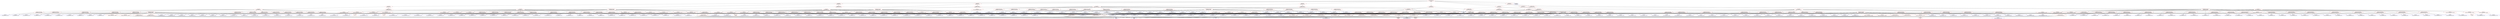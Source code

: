 digraph model_s{
"model_s" [ color=red, label="RooSimultaneousOpt\nmodel_s"];
"pdf_binEst_mu_q2-0" [ color=red, label="RooProdPdf\npdf_binEst_mu_q2-0"];
"pdf_binEst_mu_q2-0_nuis" [ color=red, label="RooRealSumPdf\npdf_binEst_mu_q2-0_nuis"];
"prop_binEst_mu_q2-0" [ color=red, label="CMSHistErrorPropagator\nprop_binEst_mu_q2-0"];
"shapeBkg_mu_Est_mu_q2-0_rebinPdf" [ color=red, label="CMSHistFunc\nshapeBkg_mu_Est_mu_q2-0_rebinPdf"];
"CMS_th1x" [ color=blue, label="RooRealVar\nCMS_th1x"];
"shapeSig_tau_Est_mu_q2-0_rebinPdf" [ color=red, label="CMSHistFunc\nshapeSig_tau_Est_mu_q2-0_rebinPdf"];
"prop_binEst_mu_q2-0_bin1_tau_prod" [ color=red, label="RooProduct\nprop_binEst_mu_q2-0_bin1_tau_prod"];
"prop_binEst_mu_q2-0_bin1_tau" [ color=blue, label="RooRealVar\nprop_binEst_mu_q2-0_bin1_tau"];
"1" [ color=red, label="RooConstVar\n1"];
"prop_binEst_mu_q2-0_bin2_mu_prod" [ color=red, label="RooProduct\nprop_binEst_mu_q2-0_bin2_mu_prod"];
"0.2" [ color=red, label="RooConstVar\n0.2"];
"prop_binEst_mu_q2-0_bin2_mu" [ color=blue, label="RooRealVar\nprop_binEst_mu_q2-0_bin2_mu"];
"prop_binEst_mu_q2-0_bin2_tau_prod" [ color=red, label="RooProduct\nprop_binEst_mu_q2-0_bin2_tau_prod"];
"prop_binEst_mu_q2-0_bin2_tau" [ color=blue, label="RooRealVar\nprop_binEst_mu_q2-0_bin2_tau"];
"prop_binEst_mu_q2-0_bin14_mu_prod" [ color=red, label="RooProduct\nprop_binEst_mu_q2-0_bin14_mu_prod"];
"0.1" [ color=red, label="RooConstVar\n0.1"];
"prop_binEst_mu_q2-0_bin14_mu" [ color=blue, label="RooRealVar\nprop_binEst_mu_q2-0_bin14_mu"];
"prop_binEst_mu_q2-0_bin14_tau_prod" [ color=red, label="RooProduct\nprop_binEst_mu_q2-0_bin14_tau_prod"];
"prop_binEst_mu_q2-0_bin14_tau" [ color=blue, label="RooRealVar\nprop_binEst_mu_q2-0_bin14_tau"];
"n_exp_binEst_mu_q2-0_proc_mu" [ color=red, label="ProcessNormalization\nn_exp_binEst_mu_q2-0_proc_mu"];
"N_B2mu" [ color=blue, label="RooRealVar\nN_B2mu"];
"n_exp_binEst_mu_q2-0_proc_tau" [ color=red, label="ProcessNormalization\nn_exp_binEst_mu_q2-0_proc_tau"];
"r" [ color=blue, label="RooRealVar\nr"];
"prop_binEst_mu_q2-0_bin3" [ color=blue, label="RooRealVar\nprop_binEst_mu_q2-0_bin3"];
"prop_binEst_mu_q2-0_bin4" [ color=blue, label="RooRealVar\nprop_binEst_mu_q2-0_bin4"];
"prop_binEst_mu_q2-0_bin5" [ color=blue, label="RooRealVar\nprop_binEst_mu_q2-0_bin5"];
"prop_binEst_mu_q2-0_bin6" [ color=blue, label="RooRealVar\nprop_binEst_mu_q2-0_bin6"];
"prop_binEst_mu_q2-0_bin7" [ color=blue, label="RooRealVar\nprop_binEst_mu_q2-0_bin7"];
"prop_binEst_mu_q2-0_bin8" [ color=blue, label="RooRealVar\nprop_binEst_mu_q2-0_bin8"];
"prop_binEst_mu_q2-0_bin9" [ color=blue, label="RooRealVar\nprop_binEst_mu_q2-0_bin9"];
"prop_binEst_mu_q2-0_bin10" [ color=blue, label="RooRealVar\nprop_binEst_mu_q2-0_bin10"];
"prop_binEst_mu_q2-0_bin11" [ color=blue, label="RooRealVar\nprop_binEst_mu_q2-0_bin11"];
"prop_binEst_mu_q2-0_bin12" [ color=blue, label="RooRealVar\nprop_binEst_mu_q2-0_bin12"];
"prop_binEst_mu_q2-0_bin13" [ color=blue, label="RooRealVar\nprop_binEst_mu_q2-0_bin13"];
"ONE" [ color=blue, label="RooRealVar\nONE"];
"pdfbins_binEst_mu_q2-0" [ color=red, label="RooProdPdf\npdfbins_binEst_mu_q2-0"];
"prop_binEst_mu_q2-0_bin1_tau_Pdf" [ color=red, label="RooPoisson\nprop_binEst_mu_q2-0_bin1_tau_Pdf"];
"prop_binEst_mu_q2-0_bin1_tau_In" [ color=blue, label="RooRealVar\nprop_binEst_mu_q2-0_bin1_tau_In"];
"prop_binEst_mu_q2-0_bin2_mu_Pdf" [ color=red, label="RooPoisson\nprop_binEst_mu_q2-0_bin2_mu_Pdf"];
"prop_binEst_mu_q2-0_bin2_mu_In" [ color=blue, label="RooRealVar\nprop_binEst_mu_q2-0_bin2_mu_In"];
"prop_binEst_mu_q2-0_bin2_tau_Pdf" [ color=red, label="RooPoisson\nprop_binEst_mu_q2-0_bin2_tau_Pdf"];
"prop_binEst_mu_q2-0_bin2_tau_In" [ color=blue, label="RooRealVar\nprop_binEst_mu_q2-0_bin2_tau_In"];
"prop_binEst_mu_q2-0_bin3_Pdf" [ color=red, label="SimpleGaussianConstraint\nprop_binEst_mu_q2-0_bin3_Pdf"];
"prop_binEst_mu_q2-0_bin3_In" [ color=blue, label="RooRealVar\nprop_binEst_mu_q2-0_bin3_In"];
"prop_binEst_mu_q2-0_bin4_Pdf" [ color=red, label="SimpleGaussianConstraint\nprop_binEst_mu_q2-0_bin4_Pdf"];
"prop_binEst_mu_q2-0_bin4_In" [ color=blue, label="RooRealVar\nprop_binEst_mu_q2-0_bin4_In"];
"prop_binEst_mu_q2-0_bin5_Pdf" [ color=red, label="SimpleGaussianConstraint\nprop_binEst_mu_q2-0_bin5_Pdf"];
"prop_binEst_mu_q2-0_bin5_In" [ color=blue, label="RooRealVar\nprop_binEst_mu_q2-0_bin5_In"];
"prop_binEst_mu_q2-0_bin6_Pdf" [ color=red, label="SimpleGaussianConstraint\nprop_binEst_mu_q2-0_bin6_Pdf"];
"prop_binEst_mu_q2-0_bin6_In" [ color=blue, label="RooRealVar\nprop_binEst_mu_q2-0_bin6_In"];
"prop_binEst_mu_q2-0_bin7_Pdf" [ color=red, label="SimpleGaussianConstraint\nprop_binEst_mu_q2-0_bin7_Pdf"];
"prop_binEst_mu_q2-0_bin7_In" [ color=blue, label="RooRealVar\nprop_binEst_mu_q2-0_bin7_In"];
"prop_binEst_mu_q2-0_bin8_Pdf" [ color=red, label="SimpleGaussianConstraint\nprop_binEst_mu_q2-0_bin8_Pdf"];
"prop_binEst_mu_q2-0_bin8_In" [ color=blue, label="RooRealVar\nprop_binEst_mu_q2-0_bin8_In"];
"prop_binEst_mu_q2-0_bin9_Pdf" [ color=red, label="SimpleGaussianConstraint\nprop_binEst_mu_q2-0_bin9_Pdf"];
"prop_binEst_mu_q2-0_bin9_In" [ color=blue, label="RooRealVar\nprop_binEst_mu_q2-0_bin9_In"];
"prop_binEst_mu_q2-0_bin10_Pdf" [ color=red, label="SimpleGaussianConstraint\nprop_binEst_mu_q2-0_bin10_Pdf"];
"prop_binEst_mu_q2-0_bin10_In" [ color=blue, label="RooRealVar\nprop_binEst_mu_q2-0_bin10_In"];
"prop_binEst_mu_q2-0_bin11_Pdf" [ color=red, label="SimpleGaussianConstraint\nprop_binEst_mu_q2-0_bin11_Pdf"];
"prop_binEst_mu_q2-0_bin11_In" [ color=blue, label="RooRealVar\nprop_binEst_mu_q2-0_bin11_In"];
"prop_binEst_mu_q2-0_bin12_Pdf" [ color=red, label="SimpleGaussianConstraint\nprop_binEst_mu_q2-0_bin12_Pdf"];
"prop_binEst_mu_q2-0_bin12_In" [ color=blue, label="RooRealVar\nprop_binEst_mu_q2-0_bin12_In"];
"prop_binEst_mu_q2-0_bin13_Pdf" [ color=red, label="SimpleGaussianConstraint\nprop_binEst_mu_q2-0_bin13_Pdf"];
"prop_binEst_mu_q2-0_bin13_In" [ color=blue, label="RooRealVar\nprop_binEst_mu_q2-0_bin13_In"];
"prop_binEst_mu_q2-0_bin14_mu_Pdf" [ color=red, label="RooPoisson\nprop_binEst_mu_q2-0_bin14_mu_Pdf"];
"prop_binEst_mu_q2-0_bin14_mu_In" [ color=blue, label="RooRealVar\nprop_binEst_mu_q2-0_bin14_mu_In"];
"prop_binEst_mu_q2-0_bin14_tau_Pdf" [ color=red, label="RooPoisson\nprop_binEst_mu_q2-0_bin14_tau_Pdf"];
"prop_binEst_mu_q2-0_bin14_tau_In" [ color=blue, label="RooRealVar\nprop_binEst_mu_q2-0_bin14_tau_In"];
"pdf_binEst_mu_q2-1" [ color=red, label="RooProdPdf\npdf_binEst_mu_q2-1"];
"pdf_binEst_mu_q2-1_nuis" [ color=red, label="RooRealSumPdf\npdf_binEst_mu_q2-1_nuis"];
"prop_binEst_mu_q2-1" [ color=red, label="CMSHistErrorPropagator\nprop_binEst_mu_q2-1"];
"shapeBkg_mu_Est_mu_q2-1_rebinPdf" [ color=red, label="CMSHistFunc\nshapeBkg_mu_Est_mu_q2-1_rebinPdf"];
"shapeSig_tau_Est_mu_q2-1_rebinPdf" [ color=red, label="CMSHistFunc\nshapeSig_tau_Est_mu_q2-1_rebinPdf"];
"n_exp_binEst_mu_q2-1_proc_mu" [ color=red, label="ProcessNormalization\nn_exp_binEst_mu_q2-1_proc_mu"];
"n_exp_binEst_mu_q2-1_proc_tau" [ color=red, label="ProcessNormalization\nn_exp_binEst_mu_q2-1_proc_tau"];
"prop_binEst_mu_q2-1_bin2" [ color=blue, label="RooRealVar\nprop_binEst_mu_q2-1_bin2"];
"prop_binEst_mu_q2-1_bin3" [ color=blue, label="RooRealVar\nprop_binEst_mu_q2-1_bin3"];
"prop_binEst_mu_q2-1_bin4" [ color=blue, label="RooRealVar\nprop_binEst_mu_q2-1_bin4"];
"prop_binEst_mu_q2-1_bin5" [ color=blue, label="RooRealVar\nprop_binEst_mu_q2-1_bin5"];
"prop_binEst_mu_q2-1_bin6" [ color=blue, label="RooRealVar\nprop_binEst_mu_q2-1_bin6"];
"prop_binEst_mu_q2-1_bin7" [ color=blue, label="RooRealVar\nprop_binEst_mu_q2-1_bin7"];
"prop_binEst_mu_q2-1_bin8" [ color=blue, label="RooRealVar\nprop_binEst_mu_q2-1_bin8"];
"prop_binEst_mu_q2-1_bin9" [ color=blue, label="RooRealVar\nprop_binEst_mu_q2-1_bin9"];
"prop_binEst_mu_q2-1_bin10" [ color=blue, label="RooRealVar\nprop_binEst_mu_q2-1_bin10"];
"prop_binEst_mu_q2-1_bin11" [ color=blue, label="RooRealVar\nprop_binEst_mu_q2-1_bin11"];
"prop_binEst_mu_q2-1_bin12" [ color=blue, label="RooRealVar\nprop_binEst_mu_q2-1_bin12"];
"prop_binEst_mu_q2-1_bin13" [ color=blue, label="RooRealVar\nprop_binEst_mu_q2-1_bin13"];
"prop_binEst_mu_q2-1_bin14" [ color=blue, label="RooRealVar\nprop_binEst_mu_q2-1_bin14"];
"pdfbins_binEst_mu_q2-1" [ color=red, label="RooProdPdf\npdfbins_binEst_mu_q2-1"];
"prop_binEst_mu_q2-1_bin2_Pdf" [ color=red, label="SimpleGaussianConstraint\nprop_binEst_mu_q2-1_bin2_Pdf"];
"prop_binEst_mu_q2-1_bin2_In" [ color=blue, label="RooRealVar\nprop_binEst_mu_q2-1_bin2_In"];
"prop_binEst_mu_q2-1_bin3_Pdf" [ color=red, label="SimpleGaussianConstraint\nprop_binEst_mu_q2-1_bin3_Pdf"];
"prop_binEst_mu_q2-1_bin3_In" [ color=blue, label="RooRealVar\nprop_binEst_mu_q2-1_bin3_In"];
"prop_binEst_mu_q2-1_bin4_Pdf" [ color=red, label="SimpleGaussianConstraint\nprop_binEst_mu_q2-1_bin4_Pdf"];
"prop_binEst_mu_q2-1_bin4_In" [ color=blue, label="RooRealVar\nprop_binEst_mu_q2-1_bin4_In"];
"prop_binEst_mu_q2-1_bin5_Pdf" [ color=red, label="SimpleGaussianConstraint\nprop_binEst_mu_q2-1_bin5_Pdf"];
"prop_binEst_mu_q2-1_bin5_In" [ color=blue, label="RooRealVar\nprop_binEst_mu_q2-1_bin5_In"];
"prop_binEst_mu_q2-1_bin6_Pdf" [ color=red, label="SimpleGaussianConstraint\nprop_binEst_mu_q2-1_bin6_Pdf"];
"prop_binEst_mu_q2-1_bin6_In" [ color=blue, label="RooRealVar\nprop_binEst_mu_q2-1_bin6_In"];
"prop_binEst_mu_q2-1_bin7_Pdf" [ color=red, label="SimpleGaussianConstraint\nprop_binEst_mu_q2-1_bin7_Pdf"];
"prop_binEst_mu_q2-1_bin7_In" [ color=blue, label="RooRealVar\nprop_binEst_mu_q2-1_bin7_In"];
"prop_binEst_mu_q2-1_bin8_Pdf" [ color=red, label="SimpleGaussianConstraint\nprop_binEst_mu_q2-1_bin8_Pdf"];
"prop_binEst_mu_q2-1_bin8_In" [ color=blue, label="RooRealVar\nprop_binEst_mu_q2-1_bin8_In"];
"prop_binEst_mu_q2-1_bin9_Pdf" [ color=red, label="SimpleGaussianConstraint\nprop_binEst_mu_q2-1_bin9_Pdf"];
"prop_binEst_mu_q2-1_bin9_In" [ color=blue, label="RooRealVar\nprop_binEst_mu_q2-1_bin9_In"];
"prop_binEst_mu_q2-1_bin10_Pdf" [ color=red, label="SimpleGaussianConstraint\nprop_binEst_mu_q2-1_bin10_Pdf"];
"prop_binEst_mu_q2-1_bin10_In" [ color=blue, label="RooRealVar\nprop_binEst_mu_q2-1_bin10_In"];
"prop_binEst_mu_q2-1_bin11_Pdf" [ color=red, label="SimpleGaussianConstraint\nprop_binEst_mu_q2-1_bin11_Pdf"];
"prop_binEst_mu_q2-1_bin11_In" [ color=blue, label="RooRealVar\nprop_binEst_mu_q2-1_bin11_In"];
"prop_binEst_mu_q2-1_bin12_Pdf" [ color=red, label="SimpleGaussianConstraint\nprop_binEst_mu_q2-1_bin12_Pdf"];
"prop_binEst_mu_q2-1_bin12_In" [ color=blue, label="RooRealVar\nprop_binEst_mu_q2-1_bin12_In"];
"prop_binEst_mu_q2-1_bin13_Pdf" [ color=red, label="SimpleGaussianConstraint\nprop_binEst_mu_q2-1_bin13_Pdf"];
"prop_binEst_mu_q2-1_bin13_In" [ color=blue, label="RooRealVar\nprop_binEst_mu_q2-1_bin13_In"];
"prop_binEst_mu_q2-1_bin14_Pdf" [ color=red, label="SimpleGaussianConstraint\nprop_binEst_mu_q2-1_bin14_Pdf"];
"prop_binEst_mu_q2-1_bin14_In" [ color=blue, label="RooRealVar\nprop_binEst_mu_q2-1_bin14_In"];
"pdf_binEst_mu_q2-2" [ color=red, label="RooProdPdf\npdf_binEst_mu_q2-2"];
"pdf_binEst_mu_q2-2_nuis" [ color=red, label="RooRealSumPdf\npdf_binEst_mu_q2-2_nuis"];
"prop_binEst_mu_q2-2" [ color=red, label="CMSHistErrorPropagator\nprop_binEst_mu_q2-2"];
"shapeBkg_mu_Est_mu_q2-2_rebinPdf" [ color=red, label="CMSHistFunc\nshapeBkg_mu_Est_mu_q2-2_rebinPdf"];
"shapeSig_tau_Est_mu_q2-2_rebinPdf" [ color=red, label="CMSHistFunc\nshapeSig_tau_Est_mu_q2-2_rebinPdf"];
"prop_binEst_mu_q2-2_bin1_mu_prod" [ color=red, label="RooProduct\nprop_binEst_mu_q2-2_bin1_mu_prod"];
"prop_binEst_mu_q2-2_bin1_mu" [ color=blue, label="RooRealVar\nprop_binEst_mu_q2-2_bin1_mu"];
"prop_binEst_mu_q2-2_bin1_tau_prod" [ color=red, label="RooProduct\nprop_binEst_mu_q2-2_bin1_tau_prod"];
"0.166667" [ color=red, label="RooConstVar\n0.166667"];
"prop_binEst_mu_q2-2_bin1_tau" [ color=blue, label="RooRealVar\nprop_binEst_mu_q2-2_bin1_tau"];
"n_exp_binEst_mu_q2-2_proc_mu" [ color=red, label="ProcessNormalization\nn_exp_binEst_mu_q2-2_proc_mu"];
"n_exp_binEst_mu_q2-2_proc_tau" [ color=red, label="ProcessNormalization\nn_exp_binEst_mu_q2-2_proc_tau"];
"prop_binEst_mu_q2-2_bin2" [ color=blue, label="RooRealVar\nprop_binEst_mu_q2-2_bin2"];
"prop_binEst_mu_q2-2_bin3" [ color=blue, label="RooRealVar\nprop_binEst_mu_q2-2_bin3"];
"prop_binEst_mu_q2-2_bin4" [ color=blue, label="RooRealVar\nprop_binEst_mu_q2-2_bin4"];
"prop_binEst_mu_q2-2_bin5" [ color=blue, label="RooRealVar\nprop_binEst_mu_q2-2_bin5"];
"prop_binEst_mu_q2-2_bin6" [ color=blue, label="RooRealVar\nprop_binEst_mu_q2-2_bin6"];
"prop_binEst_mu_q2-2_bin7" [ color=blue, label="RooRealVar\nprop_binEst_mu_q2-2_bin7"];
"prop_binEst_mu_q2-2_bin8" [ color=blue, label="RooRealVar\nprop_binEst_mu_q2-2_bin8"];
"prop_binEst_mu_q2-2_bin9" [ color=blue, label="RooRealVar\nprop_binEst_mu_q2-2_bin9"];
"prop_binEst_mu_q2-2_bin10" [ color=blue, label="RooRealVar\nprop_binEst_mu_q2-2_bin10"];
"prop_binEst_mu_q2-2_bin11" [ color=blue, label="RooRealVar\nprop_binEst_mu_q2-2_bin11"];
"prop_binEst_mu_q2-2_bin12" [ color=blue, label="RooRealVar\nprop_binEst_mu_q2-2_bin12"];
"prop_binEst_mu_q2-2_bin13" [ color=blue, label="RooRealVar\nprop_binEst_mu_q2-2_bin13"];
"prop_binEst_mu_q2-2_bin14" [ color=blue, label="RooRealVar\nprop_binEst_mu_q2-2_bin14"];
"pdfbins_binEst_mu_q2-2" [ color=red, label="RooProdPdf\npdfbins_binEst_mu_q2-2"];
"prop_binEst_mu_q2-2_bin1_mu_Pdf" [ color=red, label="RooPoisson\nprop_binEst_mu_q2-2_bin1_mu_Pdf"];
"prop_binEst_mu_q2-2_bin1_mu_In" [ color=blue, label="RooRealVar\nprop_binEst_mu_q2-2_bin1_mu_In"];
"prop_binEst_mu_q2-2_bin1_tau_Pdf" [ color=red, label="RooPoisson\nprop_binEst_mu_q2-2_bin1_tau_Pdf"];
"prop_binEst_mu_q2-2_bin1_tau_In" [ color=blue, label="RooRealVar\nprop_binEst_mu_q2-2_bin1_tau_In"];
"prop_binEst_mu_q2-2_bin2_Pdf" [ color=red, label="SimpleGaussianConstraint\nprop_binEst_mu_q2-2_bin2_Pdf"];
"prop_binEst_mu_q2-2_bin2_In" [ color=blue, label="RooRealVar\nprop_binEst_mu_q2-2_bin2_In"];
"prop_binEst_mu_q2-2_bin3_Pdf" [ color=red, label="SimpleGaussianConstraint\nprop_binEst_mu_q2-2_bin3_Pdf"];
"prop_binEst_mu_q2-2_bin3_In" [ color=blue, label="RooRealVar\nprop_binEst_mu_q2-2_bin3_In"];
"prop_binEst_mu_q2-2_bin4_Pdf" [ color=red, label="SimpleGaussianConstraint\nprop_binEst_mu_q2-2_bin4_Pdf"];
"prop_binEst_mu_q2-2_bin4_In" [ color=blue, label="RooRealVar\nprop_binEst_mu_q2-2_bin4_In"];
"prop_binEst_mu_q2-2_bin5_Pdf" [ color=red, label="SimpleGaussianConstraint\nprop_binEst_mu_q2-2_bin5_Pdf"];
"prop_binEst_mu_q2-2_bin5_In" [ color=blue, label="RooRealVar\nprop_binEst_mu_q2-2_bin5_In"];
"prop_binEst_mu_q2-2_bin6_Pdf" [ color=red, label="SimpleGaussianConstraint\nprop_binEst_mu_q2-2_bin6_Pdf"];
"prop_binEst_mu_q2-2_bin6_In" [ color=blue, label="RooRealVar\nprop_binEst_mu_q2-2_bin6_In"];
"prop_binEst_mu_q2-2_bin7_Pdf" [ color=red, label="SimpleGaussianConstraint\nprop_binEst_mu_q2-2_bin7_Pdf"];
"prop_binEst_mu_q2-2_bin7_In" [ color=blue, label="RooRealVar\nprop_binEst_mu_q2-2_bin7_In"];
"prop_binEst_mu_q2-2_bin8_Pdf" [ color=red, label="SimpleGaussianConstraint\nprop_binEst_mu_q2-2_bin8_Pdf"];
"prop_binEst_mu_q2-2_bin8_In" [ color=blue, label="RooRealVar\nprop_binEst_mu_q2-2_bin8_In"];
"prop_binEst_mu_q2-2_bin9_Pdf" [ color=red, label="SimpleGaussianConstraint\nprop_binEst_mu_q2-2_bin9_Pdf"];
"prop_binEst_mu_q2-2_bin9_In" [ color=blue, label="RooRealVar\nprop_binEst_mu_q2-2_bin9_In"];
"prop_binEst_mu_q2-2_bin10_Pdf" [ color=red, label="SimpleGaussianConstraint\nprop_binEst_mu_q2-2_bin10_Pdf"];
"prop_binEst_mu_q2-2_bin10_In" [ color=blue, label="RooRealVar\nprop_binEst_mu_q2-2_bin10_In"];
"prop_binEst_mu_q2-2_bin11_Pdf" [ color=red, label="SimpleGaussianConstraint\nprop_binEst_mu_q2-2_bin11_Pdf"];
"prop_binEst_mu_q2-2_bin11_In" [ color=blue, label="RooRealVar\nprop_binEst_mu_q2-2_bin11_In"];
"prop_binEst_mu_q2-2_bin12_Pdf" [ color=red, label="SimpleGaussianConstraint\nprop_binEst_mu_q2-2_bin12_Pdf"];
"prop_binEst_mu_q2-2_bin12_In" [ color=blue, label="RooRealVar\nprop_binEst_mu_q2-2_bin12_In"];
"prop_binEst_mu_q2-2_bin13_Pdf" [ color=red, label="SimpleGaussianConstraint\nprop_binEst_mu_q2-2_bin13_Pdf"];
"prop_binEst_mu_q2-2_bin13_In" [ color=blue, label="RooRealVar\nprop_binEst_mu_q2-2_bin13_In"];
"prop_binEst_mu_q2-2_bin14_Pdf" [ color=red, label="SimpleGaussianConstraint\nprop_binEst_mu_q2-2_bin14_Pdf"];
"prop_binEst_mu_q2-2_bin14_In" [ color=blue, label="RooRealVar\nprop_binEst_mu_q2-2_bin14_In"];
"pdf_binEst_mu_q2-3" [ color=red, label="RooProdPdf\npdf_binEst_mu_q2-3"];
"pdf_binEst_mu_q2-3_nuis" [ color=red, label="RooRealSumPdf\npdf_binEst_mu_q2-3_nuis"];
"prop_binEst_mu_q2-3" [ color=red, label="CMSHistErrorPropagator\nprop_binEst_mu_q2-3"];
"shapeBkg_mu_Est_mu_q2-3_rebinPdf" [ color=red, label="CMSHistFunc\nshapeBkg_mu_Est_mu_q2-3_rebinPdf"];
"shapeSig_tau_Est_mu_q2-3_rebinPdf" [ color=red, label="CMSHistFunc\nshapeSig_tau_Est_mu_q2-3_rebinPdf"];
"prop_binEst_mu_q2-3_bin0_tau_prod" [ color=red, label="RooProduct\nprop_binEst_mu_q2-3_bin0_tau_prod"];
"prop_binEst_mu_q2-3_bin0_tau" [ color=blue, label="RooRealVar\nprop_binEst_mu_q2-3_bin0_tau"];
"n_exp_binEst_mu_q2-3_proc_mu" [ color=red, label="ProcessNormalization\nn_exp_binEst_mu_q2-3_proc_mu"];
"n_exp_binEst_mu_q2-3_proc_tau" [ color=red, label="ProcessNormalization\nn_exp_binEst_mu_q2-3_proc_tau"];
"prop_binEst_mu_q2-3_bin1" [ color=blue, label="RooRealVar\nprop_binEst_mu_q2-3_bin1"];
"prop_binEst_mu_q2-3_bin2" [ color=blue, label="RooRealVar\nprop_binEst_mu_q2-3_bin2"];
"prop_binEst_mu_q2-3_bin3" [ color=blue, label="RooRealVar\nprop_binEst_mu_q2-3_bin3"];
"prop_binEst_mu_q2-3_bin4" [ color=blue, label="RooRealVar\nprop_binEst_mu_q2-3_bin4"];
"prop_binEst_mu_q2-3_bin5" [ color=blue, label="RooRealVar\nprop_binEst_mu_q2-3_bin5"];
"prop_binEst_mu_q2-3_bin6" [ color=blue, label="RooRealVar\nprop_binEst_mu_q2-3_bin6"];
"prop_binEst_mu_q2-3_bin7" [ color=blue, label="RooRealVar\nprop_binEst_mu_q2-3_bin7"];
"prop_binEst_mu_q2-3_bin8" [ color=blue, label="RooRealVar\nprop_binEst_mu_q2-3_bin8"];
"prop_binEst_mu_q2-3_bin9" [ color=blue, label="RooRealVar\nprop_binEst_mu_q2-3_bin9"];
"prop_binEst_mu_q2-3_bin10" [ color=blue, label="RooRealVar\nprop_binEst_mu_q2-3_bin10"];
"prop_binEst_mu_q2-3_bin11" [ color=blue, label="RooRealVar\nprop_binEst_mu_q2-3_bin11"];
"prop_binEst_mu_q2-3_bin12" [ color=blue, label="RooRealVar\nprop_binEst_mu_q2-3_bin12"];
"prop_binEst_mu_q2-3_bin13" [ color=blue, label="RooRealVar\nprop_binEst_mu_q2-3_bin13"];
"prop_binEst_mu_q2-3_bin14" [ color=blue, label="RooRealVar\nprop_binEst_mu_q2-3_bin14"];
"pdfbins_binEst_mu_q2-3" [ color=red, label="RooProdPdf\npdfbins_binEst_mu_q2-3"];
"prop_binEst_mu_q2-3_bin0_tau_Pdf" [ color=red, label="RooPoisson\nprop_binEst_mu_q2-3_bin0_tau_Pdf"];
"prop_binEst_mu_q2-3_bin0_tau_In" [ color=blue, label="RooRealVar\nprop_binEst_mu_q2-3_bin0_tau_In"];
"prop_binEst_mu_q2-3_bin1_Pdf" [ color=red, label="SimpleGaussianConstraint\nprop_binEst_mu_q2-3_bin1_Pdf"];
"prop_binEst_mu_q2-3_bin1_In" [ color=blue, label="RooRealVar\nprop_binEst_mu_q2-3_bin1_In"];
"prop_binEst_mu_q2-3_bin2_Pdf" [ color=red, label="SimpleGaussianConstraint\nprop_binEst_mu_q2-3_bin2_Pdf"];
"prop_binEst_mu_q2-3_bin2_In" [ color=blue, label="RooRealVar\nprop_binEst_mu_q2-3_bin2_In"];
"prop_binEst_mu_q2-3_bin3_Pdf" [ color=red, label="SimpleGaussianConstraint\nprop_binEst_mu_q2-3_bin3_Pdf"];
"prop_binEst_mu_q2-3_bin3_In" [ color=blue, label="RooRealVar\nprop_binEst_mu_q2-3_bin3_In"];
"prop_binEst_mu_q2-3_bin4_Pdf" [ color=red, label="SimpleGaussianConstraint\nprop_binEst_mu_q2-3_bin4_Pdf"];
"prop_binEst_mu_q2-3_bin4_In" [ color=blue, label="RooRealVar\nprop_binEst_mu_q2-3_bin4_In"];
"prop_binEst_mu_q2-3_bin5_Pdf" [ color=red, label="SimpleGaussianConstraint\nprop_binEst_mu_q2-3_bin5_Pdf"];
"prop_binEst_mu_q2-3_bin5_In" [ color=blue, label="RooRealVar\nprop_binEst_mu_q2-3_bin5_In"];
"prop_binEst_mu_q2-3_bin6_Pdf" [ color=red, label="SimpleGaussianConstraint\nprop_binEst_mu_q2-3_bin6_Pdf"];
"prop_binEst_mu_q2-3_bin6_In" [ color=blue, label="RooRealVar\nprop_binEst_mu_q2-3_bin6_In"];
"prop_binEst_mu_q2-3_bin7_Pdf" [ color=red, label="SimpleGaussianConstraint\nprop_binEst_mu_q2-3_bin7_Pdf"];
"prop_binEst_mu_q2-3_bin7_In" [ color=blue, label="RooRealVar\nprop_binEst_mu_q2-3_bin7_In"];
"prop_binEst_mu_q2-3_bin8_Pdf" [ color=red, label="SimpleGaussianConstraint\nprop_binEst_mu_q2-3_bin8_Pdf"];
"prop_binEst_mu_q2-3_bin8_In" [ color=blue, label="RooRealVar\nprop_binEst_mu_q2-3_bin8_In"];
"prop_binEst_mu_q2-3_bin9_Pdf" [ color=red, label="SimpleGaussianConstraint\nprop_binEst_mu_q2-3_bin9_Pdf"];
"prop_binEst_mu_q2-3_bin9_In" [ color=blue, label="RooRealVar\nprop_binEst_mu_q2-3_bin9_In"];
"prop_binEst_mu_q2-3_bin10_Pdf" [ color=red, label="SimpleGaussianConstraint\nprop_binEst_mu_q2-3_bin10_Pdf"];
"prop_binEst_mu_q2-3_bin10_In" [ color=blue, label="RooRealVar\nprop_binEst_mu_q2-3_bin10_In"];
"prop_binEst_mu_q2-3_bin11_Pdf" [ color=red, label="SimpleGaussianConstraint\nprop_binEst_mu_q2-3_bin11_Pdf"];
"prop_binEst_mu_q2-3_bin11_In" [ color=blue, label="RooRealVar\nprop_binEst_mu_q2-3_bin11_In"];
"prop_binEst_mu_q2-3_bin12_Pdf" [ color=red, label="SimpleGaussianConstraint\nprop_binEst_mu_q2-3_bin12_Pdf"];
"prop_binEst_mu_q2-3_bin12_In" [ color=blue, label="RooRealVar\nprop_binEst_mu_q2-3_bin12_In"];
"prop_binEst_mu_q2-3_bin13_Pdf" [ color=red, label="SimpleGaussianConstraint\nprop_binEst_mu_q2-3_bin13_Pdf"];
"prop_binEst_mu_q2-3_bin13_In" [ color=blue, label="RooRealVar\nprop_binEst_mu_q2-3_bin13_In"];
"prop_binEst_mu_q2-3_bin14_Pdf" [ color=red, label="SimpleGaussianConstraint\nprop_binEst_mu_q2-3_bin14_Pdf"];
"prop_binEst_mu_q2-3_bin14_In" [ color=blue, label="RooRealVar\nprop_binEst_mu_q2-3_bin14_In"];
"pdf_binM2_miss_q2-0" [ color=red, label="RooProdPdf\npdf_binM2_miss_q2-0"];
"pdf_binM2_miss_q2-0_nuis" [ color=red, label="RooRealSumPdf\npdf_binM2_miss_q2-0_nuis"];
"prop_binM2_miss_q2-0" [ color=red, label="CMSHistErrorPropagator\nprop_binM2_miss_q2-0"];
"shapeBkg_mu_M2_miss_q2-0_rebinPdf" [ color=red, label="CMSHistFunc\nshapeBkg_mu_M2_miss_q2-0_rebinPdf"];
"shapeSig_tau_M2_miss_q2-0_rebinPdf" [ color=red, label="CMSHistFunc\nshapeSig_tau_M2_miss_q2-0_rebinPdf"];
"prop_binM2_miss_q2-0_bin1_mu_prod" [ color=red, label="RooProduct\nprop_binM2_miss_q2-0_bin1_mu_prod"];
"0.111111" [ color=red, label="RooConstVar\n0.111111"];
"prop_binM2_miss_q2-0_bin1_mu" [ color=blue, label="RooRealVar\nprop_binM2_miss_q2-0_bin1_mu"];
"prop_binM2_miss_q2-0_bin1_tau_prod" [ color=red, label="RooProduct\nprop_binM2_miss_q2-0_bin1_tau_prod"];
"0.333333" [ color=red, label="RooConstVar\n0.333333"];
"prop_binM2_miss_q2-0_bin1_tau" [ color=blue, label="RooRealVar\nprop_binM2_miss_q2-0_bin1_tau"];
"n_exp_binM2_miss_q2-0_proc_mu" [ color=red, label="ProcessNormalization\nn_exp_binM2_miss_q2-0_proc_mu"];
"n_exp_binM2_miss_q2-0_proc_tau" [ color=red, label="ProcessNormalization\nn_exp_binM2_miss_q2-0_proc_tau"];
"prop_binM2_miss_q2-0_bin0" [ color=blue, label="RooRealVar\nprop_binM2_miss_q2-0_bin0"];
"prop_binM2_miss_q2-0_bin2" [ color=blue, label="RooRealVar\nprop_binM2_miss_q2-0_bin2"];
"prop_binM2_miss_q2-0_bin3" [ color=blue, label="RooRealVar\nprop_binM2_miss_q2-0_bin3"];
"prop_binM2_miss_q2-0_bin4" [ color=blue, label="RooRealVar\nprop_binM2_miss_q2-0_bin4"];
"prop_binM2_miss_q2-0_bin5" [ color=blue, label="RooRealVar\nprop_binM2_miss_q2-0_bin5"];
"prop_binM2_miss_q2-0_bin6" [ color=blue, label="RooRealVar\nprop_binM2_miss_q2-0_bin6"];
"prop_binM2_miss_q2-0_bin7" [ color=blue, label="RooRealVar\nprop_binM2_miss_q2-0_bin7"];
"pdfbins_binM2_miss_q2-0" [ color=red, label="RooProdPdf\npdfbins_binM2_miss_q2-0"];
"prop_binM2_miss_q2-0_bin0_Pdf" [ color=red, label="SimpleGaussianConstraint\nprop_binM2_miss_q2-0_bin0_Pdf"];
"prop_binM2_miss_q2-0_bin0_In" [ color=blue, label="RooRealVar\nprop_binM2_miss_q2-0_bin0_In"];
"prop_binM2_miss_q2-0_bin1_mu_Pdf" [ color=red, label="RooPoisson\nprop_binM2_miss_q2-0_bin1_mu_Pdf"];
"prop_binM2_miss_q2-0_bin1_mu_In" [ color=blue, label="RooRealVar\nprop_binM2_miss_q2-0_bin1_mu_In"];
"prop_binM2_miss_q2-0_bin1_tau_Pdf" [ color=red, label="RooPoisson\nprop_binM2_miss_q2-0_bin1_tau_Pdf"];
"prop_binM2_miss_q2-0_bin1_tau_In" [ color=blue, label="RooRealVar\nprop_binM2_miss_q2-0_bin1_tau_In"];
"prop_binM2_miss_q2-0_bin2_Pdf" [ color=red, label="SimpleGaussianConstraint\nprop_binM2_miss_q2-0_bin2_Pdf"];
"prop_binM2_miss_q2-0_bin2_In" [ color=blue, label="RooRealVar\nprop_binM2_miss_q2-0_bin2_In"];
"prop_binM2_miss_q2-0_bin3_Pdf" [ color=red, label="SimpleGaussianConstraint\nprop_binM2_miss_q2-0_bin3_Pdf"];
"prop_binM2_miss_q2-0_bin3_In" [ color=blue, label="RooRealVar\nprop_binM2_miss_q2-0_bin3_In"];
"prop_binM2_miss_q2-0_bin4_Pdf" [ color=red, label="SimpleGaussianConstraint\nprop_binM2_miss_q2-0_bin4_Pdf"];
"prop_binM2_miss_q2-0_bin4_In" [ color=blue, label="RooRealVar\nprop_binM2_miss_q2-0_bin4_In"];
"prop_binM2_miss_q2-0_bin5_Pdf" [ color=red, label="SimpleGaussianConstraint\nprop_binM2_miss_q2-0_bin5_Pdf"];
"prop_binM2_miss_q2-0_bin5_In" [ color=blue, label="RooRealVar\nprop_binM2_miss_q2-0_bin5_In"];
"prop_binM2_miss_q2-0_bin6_Pdf" [ color=red, label="SimpleGaussianConstraint\nprop_binM2_miss_q2-0_bin6_Pdf"];
"prop_binM2_miss_q2-0_bin6_In" [ color=blue, label="RooRealVar\nprop_binM2_miss_q2-0_bin6_In"];
"prop_binM2_miss_q2-0_bin7_Pdf" [ color=red, label="SimpleGaussianConstraint\nprop_binM2_miss_q2-0_bin7_Pdf"];
"prop_binM2_miss_q2-0_bin7_In" [ color=blue, label="RooRealVar\nprop_binM2_miss_q2-0_bin7_In"];
"pdf_binM2_miss_q2-1" [ color=red, label="RooProdPdf\npdf_binM2_miss_q2-1"];
"pdf_binM2_miss_q2-1_nuis" [ color=red, label="RooRealSumPdf\npdf_binM2_miss_q2-1_nuis"];
"prop_binM2_miss_q2-1" [ color=red, label="CMSHistErrorPropagator\nprop_binM2_miss_q2-1"];
"shapeBkg_mu_M2_miss_q2-1_rebinPdf" [ color=red, label="CMSHistFunc\nshapeBkg_mu_M2_miss_q2-1_rebinPdf"];
"shapeSig_tau_M2_miss_q2-1_rebinPdf" [ color=red, label="CMSHistFunc\nshapeSig_tau_M2_miss_q2-1_rebinPdf"];
"n_exp_binM2_miss_q2-1_proc_mu" [ color=red, label="ProcessNormalization\nn_exp_binM2_miss_q2-1_proc_mu"];
"n_exp_binM2_miss_q2-1_proc_tau" [ color=red, label="ProcessNormalization\nn_exp_binM2_miss_q2-1_proc_tau"];
"prop_binM2_miss_q2-1_bin0" [ color=blue, label="RooRealVar\nprop_binM2_miss_q2-1_bin0"];
"prop_binM2_miss_q2-1_bin1" [ color=blue, label="RooRealVar\nprop_binM2_miss_q2-1_bin1"];
"prop_binM2_miss_q2-1_bin2" [ color=blue, label="RooRealVar\nprop_binM2_miss_q2-1_bin2"];
"prop_binM2_miss_q2-1_bin3" [ color=blue, label="RooRealVar\nprop_binM2_miss_q2-1_bin3"];
"prop_binM2_miss_q2-1_bin4" [ color=blue, label="RooRealVar\nprop_binM2_miss_q2-1_bin4"];
"prop_binM2_miss_q2-1_bin5" [ color=blue, label="RooRealVar\nprop_binM2_miss_q2-1_bin5"];
"prop_binM2_miss_q2-1_bin6" [ color=blue, label="RooRealVar\nprop_binM2_miss_q2-1_bin6"];
"prop_binM2_miss_q2-1_bin7" [ color=blue, label="RooRealVar\nprop_binM2_miss_q2-1_bin7"];
"prop_binM2_miss_q2-1_bin8" [ color=blue, label="RooRealVar\nprop_binM2_miss_q2-1_bin8"];
"prop_binM2_miss_q2-1_bin9" [ color=blue, label="RooRealVar\nprop_binM2_miss_q2-1_bin9"];
"prop_binM2_miss_q2-1_bin10" [ color=blue, label="RooRealVar\nprop_binM2_miss_q2-1_bin10"];
"pdfbins_binM2_miss_q2-1" [ color=red, label="RooProdPdf\npdfbins_binM2_miss_q2-1"];
"prop_binM2_miss_q2-1_bin0_Pdf" [ color=red, label="SimpleGaussianConstraint\nprop_binM2_miss_q2-1_bin0_Pdf"];
"prop_binM2_miss_q2-1_bin0_In" [ color=blue, label="RooRealVar\nprop_binM2_miss_q2-1_bin0_In"];
"prop_binM2_miss_q2-1_bin1_Pdf" [ color=red, label="SimpleGaussianConstraint\nprop_binM2_miss_q2-1_bin1_Pdf"];
"prop_binM2_miss_q2-1_bin1_In" [ color=blue, label="RooRealVar\nprop_binM2_miss_q2-1_bin1_In"];
"prop_binM2_miss_q2-1_bin2_Pdf" [ color=red, label="SimpleGaussianConstraint\nprop_binM2_miss_q2-1_bin2_Pdf"];
"prop_binM2_miss_q2-1_bin2_In" [ color=blue, label="RooRealVar\nprop_binM2_miss_q2-1_bin2_In"];
"prop_binM2_miss_q2-1_bin3_Pdf" [ color=red, label="SimpleGaussianConstraint\nprop_binM2_miss_q2-1_bin3_Pdf"];
"prop_binM2_miss_q2-1_bin3_In" [ color=blue, label="RooRealVar\nprop_binM2_miss_q2-1_bin3_In"];
"prop_binM2_miss_q2-1_bin4_Pdf" [ color=red, label="SimpleGaussianConstraint\nprop_binM2_miss_q2-1_bin4_Pdf"];
"prop_binM2_miss_q2-1_bin4_In" [ color=blue, label="RooRealVar\nprop_binM2_miss_q2-1_bin4_In"];
"prop_binM2_miss_q2-1_bin5_Pdf" [ color=red, label="SimpleGaussianConstraint\nprop_binM2_miss_q2-1_bin5_Pdf"];
"prop_binM2_miss_q2-1_bin5_In" [ color=blue, label="RooRealVar\nprop_binM2_miss_q2-1_bin5_In"];
"prop_binM2_miss_q2-1_bin6_Pdf" [ color=red, label="SimpleGaussianConstraint\nprop_binM2_miss_q2-1_bin6_Pdf"];
"prop_binM2_miss_q2-1_bin6_In" [ color=blue, label="RooRealVar\nprop_binM2_miss_q2-1_bin6_In"];
"prop_binM2_miss_q2-1_bin7_Pdf" [ color=red, label="SimpleGaussianConstraint\nprop_binM2_miss_q2-1_bin7_Pdf"];
"prop_binM2_miss_q2-1_bin7_In" [ color=blue, label="RooRealVar\nprop_binM2_miss_q2-1_bin7_In"];
"prop_binM2_miss_q2-1_bin8_Pdf" [ color=red, label="SimpleGaussianConstraint\nprop_binM2_miss_q2-1_bin8_Pdf"];
"prop_binM2_miss_q2-1_bin8_In" [ color=blue, label="RooRealVar\nprop_binM2_miss_q2-1_bin8_In"];
"prop_binM2_miss_q2-1_bin9_Pdf" [ color=red, label="SimpleGaussianConstraint\nprop_binM2_miss_q2-1_bin9_Pdf"];
"prop_binM2_miss_q2-1_bin9_In" [ color=blue, label="RooRealVar\nprop_binM2_miss_q2-1_bin9_In"];
"prop_binM2_miss_q2-1_bin10_Pdf" [ color=red, label="SimpleGaussianConstraint\nprop_binM2_miss_q2-1_bin10_Pdf"];
"prop_binM2_miss_q2-1_bin10_In" [ color=blue, label="RooRealVar\nprop_binM2_miss_q2-1_bin10_In"];
"pdf_binM2_miss_q2-2" [ color=red, label="RooProdPdf\npdf_binM2_miss_q2-2"];
"pdf_binM2_miss_q2-2_nuis" [ color=red, label="RooRealSumPdf\npdf_binM2_miss_q2-2_nuis"];
"prop_binM2_miss_q2-2" [ color=red, label="CMSHistErrorPropagator\nprop_binM2_miss_q2-2"];
"shapeBkg_mu_M2_miss_q2-2_rebinPdf" [ color=red, label="CMSHistFunc\nshapeBkg_mu_M2_miss_q2-2_rebinPdf"];
"shapeSig_tau_M2_miss_q2-2_rebinPdf" [ color=red, label="CMSHistFunc\nshapeSig_tau_M2_miss_q2-2_rebinPdf"];
"prop_binM2_miss_q2-2_bin14_tau_prod" [ color=red, label="RooProduct\nprop_binM2_miss_q2-2_bin14_tau_prod"];
"0.5" [ color=red, label="RooConstVar\n0.5"];
"prop_binM2_miss_q2-2_bin14_tau" [ color=blue, label="RooRealVar\nprop_binM2_miss_q2-2_bin14_tau"];
"n_exp_binM2_miss_q2-2_proc_mu" [ color=red, label="ProcessNormalization\nn_exp_binM2_miss_q2-2_proc_mu"];
"n_exp_binM2_miss_q2-2_proc_tau" [ color=red, label="ProcessNormalization\nn_exp_binM2_miss_q2-2_proc_tau"];
"prop_binM2_miss_q2-2_bin0" [ color=blue, label="RooRealVar\nprop_binM2_miss_q2-2_bin0"];
"prop_binM2_miss_q2-2_bin1" [ color=blue, label="RooRealVar\nprop_binM2_miss_q2-2_bin1"];
"prop_binM2_miss_q2-2_bin2" [ color=blue, label="RooRealVar\nprop_binM2_miss_q2-2_bin2"];
"prop_binM2_miss_q2-2_bin3" [ color=blue, label="RooRealVar\nprop_binM2_miss_q2-2_bin3"];
"prop_binM2_miss_q2-2_bin4" [ color=blue, label="RooRealVar\nprop_binM2_miss_q2-2_bin4"];
"prop_binM2_miss_q2-2_bin5" [ color=blue, label="RooRealVar\nprop_binM2_miss_q2-2_bin5"];
"prop_binM2_miss_q2-2_bin6" [ color=blue, label="RooRealVar\nprop_binM2_miss_q2-2_bin6"];
"prop_binM2_miss_q2-2_bin7" [ color=blue, label="RooRealVar\nprop_binM2_miss_q2-2_bin7"];
"prop_binM2_miss_q2-2_bin8" [ color=blue, label="RooRealVar\nprop_binM2_miss_q2-2_bin8"];
"prop_binM2_miss_q2-2_bin9" [ color=blue, label="RooRealVar\nprop_binM2_miss_q2-2_bin9"];
"prop_binM2_miss_q2-2_bin10" [ color=blue, label="RooRealVar\nprop_binM2_miss_q2-2_bin10"];
"prop_binM2_miss_q2-2_bin11" [ color=blue, label="RooRealVar\nprop_binM2_miss_q2-2_bin11"];
"prop_binM2_miss_q2-2_bin12" [ color=blue, label="RooRealVar\nprop_binM2_miss_q2-2_bin12"];
"prop_binM2_miss_q2-2_bin13" [ color=blue, label="RooRealVar\nprop_binM2_miss_q2-2_bin13"];
"pdfbins_binM2_miss_q2-2" [ color=red, label="RooProdPdf\npdfbins_binM2_miss_q2-2"];
"prop_binM2_miss_q2-2_bin0_Pdf" [ color=red, label="SimpleGaussianConstraint\nprop_binM2_miss_q2-2_bin0_Pdf"];
"prop_binM2_miss_q2-2_bin0_In" [ color=blue, label="RooRealVar\nprop_binM2_miss_q2-2_bin0_In"];
"prop_binM2_miss_q2-2_bin1_Pdf" [ color=red, label="SimpleGaussianConstraint\nprop_binM2_miss_q2-2_bin1_Pdf"];
"prop_binM2_miss_q2-2_bin1_In" [ color=blue, label="RooRealVar\nprop_binM2_miss_q2-2_bin1_In"];
"prop_binM2_miss_q2-2_bin2_Pdf" [ color=red, label="SimpleGaussianConstraint\nprop_binM2_miss_q2-2_bin2_Pdf"];
"prop_binM2_miss_q2-2_bin2_In" [ color=blue, label="RooRealVar\nprop_binM2_miss_q2-2_bin2_In"];
"prop_binM2_miss_q2-2_bin3_Pdf" [ color=red, label="SimpleGaussianConstraint\nprop_binM2_miss_q2-2_bin3_Pdf"];
"prop_binM2_miss_q2-2_bin3_In" [ color=blue, label="RooRealVar\nprop_binM2_miss_q2-2_bin3_In"];
"prop_binM2_miss_q2-2_bin4_Pdf" [ color=red, label="SimpleGaussianConstraint\nprop_binM2_miss_q2-2_bin4_Pdf"];
"prop_binM2_miss_q2-2_bin4_In" [ color=blue, label="RooRealVar\nprop_binM2_miss_q2-2_bin4_In"];
"prop_binM2_miss_q2-2_bin5_Pdf" [ color=red, label="SimpleGaussianConstraint\nprop_binM2_miss_q2-2_bin5_Pdf"];
"prop_binM2_miss_q2-2_bin5_In" [ color=blue, label="RooRealVar\nprop_binM2_miss_q2-2_bin5_In"];
"prop_binM2_miss_q2-2_bin6_Pdf" [ color=red, label="SimpleGaussianConstraint\nprop_binM2_miss_q2-2_bin6_Pdf"];
"prop_binM2_miss_q2-2_bin6_In" [ color=blue, label="RooRealVar\nprop_binM2_miss_q2-2_bin6_In"];
"prop_binM2_miss_q2-2_bin7_Pdf" [ color=red, label="SimpleGaussianConstraint\nprop_binM2_miss_q2-2_bin7_Pdf"];
"prop_binM2_miss_q2-2_bin7_In" [ color=blue, label="RooRealVar\nprop_binM2_miss_q2-2_bin7_In"];
"prop_binM2_miss_q2-2_bin8_Pdf" [ color=red, label="SimpleGaussianConstraint\nprop_binM2_miss_q2-2_bin8_Pdf"];
"prop_binM2_miss_q2-2_bin8_In" [ color=blue, label="RooRealVar\nprop_binM2_miss_q2-2_bin8_In"];
"prop_binM2_miss_q2-2_bin9_Pdf" [ color=red, label="SimpleGaussianConstraint\nprop_binM2_miss_q2-2_bin9_Pdf"];
"prop_binM2_miss_q2-2_bin9_In" [ color=blue, label="RooRealVar\nprop_binM2_miss_q2-2_bin9_In"];
"prop_binM2_miss_q2-2_bin10_Pdf" [ color=red, label="SimpleGaussianConstraint\nprop_binM2_miss_q2-2_bin10_Pdf"];
"prop_binM2_miss_q2-2_bin10_In" [ color=blue, label="RooRealVar\nprop_binM2_miss_q2-2_bin10_In"];
"prop_binM2_miss_q2-2_bin11_Pdf" [ color=red, label="SimpleGaussianConstraint\nprop_binM2_miss_q2-2_bin11_Pdf"];
"prop_binM2_miss_q2-2_bin11_In" [ color=blue, label="RooRealVar\nprop_binM2_miss_q2-2_bin11_In"];
"prop_binM2_miss_q2-2_bin12_Pdf" [ color=red, label="SimpleGaussianConstraint\nprop_binM2_miss_q2-2_bin12_Pdf"];
"prop_binM2_miss_q2-2_bin12_In" [ color=blue, label="RooRealVar\nprop_binM2_miss_q2-2_bin12_In"];
"prop_binM2_miss_q2-2_bin13_Pdf" [ color=red, label="SimpleGaussianConstraint\nprop_binM2_miss_q2-2_bin13_Pdf"];
"prop_binM2_miss_q2-2_bin13_In" [ color=blue, label="RooRealVar\nprop_binM2_miss_q2-2_bin13_In"];
"prop_binM2_miss_q2-2_bin14_tau_Pdf" [ color=red, label="RooPoisson\nprop_binM2_miss_q2-2_bin14_tau_Pdf"];
"prop_binM2_miss_q2-2_bin14_tau_In" [ color=blue, label="RooRealVar\nprop_binM2_miss_q2-2_bin14_tau_In"];
"pdf_binM2_miss_q2-3" [ color=red, label="RooProdPdf\npdf_binM2_miss_q2-3"];
"pdf_binM2_miss_q2-3_nuis" [ color=red, label="RooRealSumPdf\npdf_binM2_miss_q2-3_nuis"];
"prop_binM2_miss_q2-3" [ color=red, label="CMSHistErrorPropagator\nprop_binM2_miss_q2-3"];
"shapeBkg_mu_M2_miss_q2-3_rebinPdf" [ color=red, label="CMSHistFunc\nshapeBkg_mu_M2_miss_q2-3_rebinPdf"];
"shapeSig_tau_M2_miss_q2-3_rebinPdf" [ color=red, label="CMSHistFunc\nshapeSig_tau_M2_miss_q2-3_rebinPdf"];
"prop_binM2_miss_q2-3_bin17_tau_prod" [ color=red, label="RooProduct\nprop_binM2_miss_q2-3_bin17_tau_prod"];
"0.125" [ color=red, label="RooConstVar\n0.125"];
"prop_binM2_miss_q2-3_bin17_tau" [ color=blue, label="RooRealVar\nprop_binM2_miss_q2-3_bin17_tau"];
"prop_binM2_miss_q2-3_bin18_tau_prod" [ color=red, label="RooProduct\nprop_binM2_miss_q2-3_bin18_tau_prod"];
"prop_binM2_miss_q2-3_bin18_tau" [ color=blue, label="RooRealVar\nprop_binM2_miss_q2-3_bin18_tau"];
"n_exp_binM2_miss_q2-3_proc_mu" [ color=red, label="ProcessNormalization\nn_exp_binM2_miss_q2-3_proc_mu"];
"n_exp_binM2_miss_q2-3_proc_tau" [ color=red, label="ProcessNormalization\nn_exp_binM2_miss_q2-3_proc_tau"];
"prop_binM2_miss_q2-3_bin0" [ color=blue, label="RooRealVar\nprop_binM2_miss_q2-3_bin0"];
"prop_binM2_miss_q2-3_bin1" [ color=blue, label="RooRealVar\nprop_binM2_miss_q2-3_bin1"];
"prop_binM2_miss_q2-3_bin2" [ color=blue, label="RooRealVar\nprop_binM2_miss_q2-3_bin2"];
"prop_binM2_miss_q2-3_bin3" [ color=blue, label="RooRealVar\nprop_binM2_miss_q2-3_bin3"];
"prop_binM2_miss_q2-3_bin4" [ color=blue, label="RooRealVar\nprop_binM2_miss_q2-3_bin4"];
"prop_binM2_miss_q2-3_bin5" [ color=blue, label="RooRealVar\nprop_binM2_miss_q2-3_bin5"];
"prop_binM2_miss_q2-3_bin6" [ color=blue, label="RooRealVar\nprop_binM2_miss_q2-3_bin6"];
"prop_binM2_miss_q2-3_bin7" [ color=blue, label="RooRealVar\nprop_binM2_miss_q2-3_bin7"];
"prop_binM2_miss_q2-3_bin8" [ color=blue, label="RooRealVar\nprop_binM2_miss_q2-3_bin8"];
"prop_binM2_miss_q2-3_bin9" [ color=blue, label="RooRealVar\nprop_binM2_miss_q2-3_bin9"];
"prop_binM2_miss_q2-3_bin10" [ color=blue, label="RooRealVar\nprop_binM2_miss_q2-3_bin10"];
"prop_binM2_miss_q2-3_bin11" [ color=blue, label="RooRealVar\nprop_binM2_miss_q2-3_bin11"];
"prop_binM2_miss_q2-3_bin12" [ color=blue, label="RooRealVar\nprop_binM2_miss_q2-3_bin12"];
"prop_binM2_miss_q2-3_bin13" [ color=blue, label="RooRealVar\nprop_binM2_miss_q2-3_bin13"];
"prop_binM2_miss_q2-3_bin14" [ color=blue, label="RooRealVar\nprop_binM2_miss_q2-3_bin14"];
"prop_binM2_miss_q2-3_bin15" [ color=blue, label="RooRealVar\nprop_binM2_miss_q2-3_bin15"];
"prop_binM2_miss_q2-3_bin16" [ color=blue, label="RooRealVar\nprop_binM2_miss_q2-3_bin16"];
"pdfbins_binM2_miss_q2-3" [ color=red, label="RooProdPdf\npdfbins_binM2_miss_q2-3"];
"prop_binM2_miss_q2-3_bin0_Pdf" [ color=red, label="SimpleGaussianConstraint\nprop_binM2_miss_q2-3_bin0_Pdf"];
"prop_binM2_miss_q2-3_bin0_In" [ color=blue, label="RooRealVar\nprop_binM2_miss_q2-3_bin0_In"];
"prop_binM2_miss_q2-3_bin1_Pdf" [ color=red, label="SimpleGaussianConstraint\nprop_binM2_miss_q2-3_bin1_Pdf"];
"prop_binM2_miss_q2-3_bin1_In" [ color=blue, label="RooRealVar\nprop_binM2_miss_q2-3_bin1_In"];
"prop_binM2_miss_q2-3_bin2_Pdf" [ color=red, label="SimpleGaussianConstraint\nprop_binM2_miss_q2-3_bin2_Pdf"];
"prop_binM2_miss_q2-3_bin2_In" [ color=blue, label="RooRealVar\nprop_binM2_miss_q2-3_bin2_In"];
"prop_binM2_miss_q2-3_bin3_Pdf" [ color=red, label="SimpleGaussianConstraint\nprop_binM2_miss_q2-3_bin3_Pdf"];
"prop_binM2_miss_q2-3_bin3_In" [ color=blue, label="RooRealVar\nprop_binM2_miss_q2-3_bin3_In"];
"prop_binM2_miss_q2-3_bin4_Pdf" [ color=red, label="SimpleGaussianConstraint\nprop_binM2_miss_q2-3_bin4_Pdf"];
"prop_binM2_miss_q2-3_bin4_In" [ color=blue, label="RooRealVar\nprop_binM2_miss_q2-3_bin4_In"];
"prop_binM2_miss_q2-3_bin5_Pdf" [ color=red, label="SimpleGaussianConstraint\nprop_binM2_miss_q2-3_bin5_Pdf"];
"prop_binM2_miss_q2-3_bin5_In" [ color=blue, label="RooRealVar\nprop_binM2_miss_q2-3_bin5_In"];
"prop_binM2_miss_q2-3_bin6_Pdf" [ color=red, label="SimpleGaussianConstraint\nprop_binM2_miss_q2-3_bin6_Pdf"];
"prop_binM2_miss_q2-3_bin6_In" [ color=blue, label="RooRealVar\nprop_binM2_miss_q2-3_bin6_In"];
"prop_binM2_miss_q2-3_bin7_Pdf" [ color=red, label="SimpleGaussianConstraint\nprop_binM2_miss_q2-3_bin7_Pdf"];
"prop_binM2_miss_q2-3_bin7_In" [ color=blue, label="RooRealVar\nprop_binM2_miss_q2-3_bin7_In"];
"prop_binM2_miss_q2-3_bin8_Pdf" [ color=red, label="SimpleGaussianConstraint\nprop_binM2_miss_q2-3_bin8_Pdf"];
"prop_binM2_miss_q2-3_bin8_In" [ color=blue, label="RooRealVar\nprop_binM2_miss_q2-3_bin8_In"];
"prop_binM2_miss_q2-3_bin9_Pdf" [ color=red, label="SimpleGaussianConstraint\nprop_binM2_miss_q2-3_bin9_Pdf"];
"prop_binM2_miss_q2-3_bin9_In" [ color=blue, label="RooRealVar\nprop_binM2_miss_q2-3_bin9_In"];
"prop_binM2_miss_q2-3_bin10_Pdf" [ color=red, label="SimpleGaussianConstraint\nprop_binM2_miss_q2-3_bin10_Pdf"];
"prop_binM2_miss_q2-3_bin10_In" [ color=blue, label="RooRealVar\nprop_binM2_miss_q2-3_bin10_In"];
"prop_binM2_miss_q2-3_bin11_Pdf" [ color=red, label="SimpleGaussianConstraint\nprop_binM2_miss_q2-3_bin11_Pdf"];
"prop_binM2_miss_q2-3_bin11_In" [ color=blue, label="RooRealVar\nprop_binM2_miss_q2-3_bin11_In"];
"prop_binM2_miss_q2-3_bin12_Pdf" [ color=red, label="SimpleGaussianConstraint\nprop_binM2_miss_q2-3_bin12_Pdf"];
"prop_binM2_miss_q2-3_bin12_In" [ color=blue, label="RooRealVar\nprop_binM2_miss_q2-3_bin12_In"];
"prop_binM2_miss_q2-3_bin13_Pdf" [ color=red, label="SimpleGaussianConstraint\nprop_binM2_miss_q2-3_bin13_Pdf"];
"prop_binM2_miss_q2-3_bin13_In" [ color=blue, label="RooRealVar\nprop_binM2_miss_q2-3_bin13_In"];
"prop_binM2_miss_q2-3_bin14_Pdf" [ color=red, label="SimpleGaussianConstraint\nprop_binM2_miss_q2-3_bin14_Pdf"];
"prop_binM2_miss_q2-3_bin14_In" [ color=blue, label="RooRealVar\nprop_binM2_miss_q2-3_bin14_In"];
"prop_binM2_miss_q2-3_bin15_Pdf" [ color=red, label="SimpleGaussianConstraint\nprop_binM2_miss_q2-3_bin15_Pdf"];
"prop_binM2_miss_q2-3_bin15_In" [ color=blue, label="RooRealVar\nprop_binM2_miss_q2-3_bin15_In"];
"prop_binM2_miss_q2-3_bin16_Pdf" [ color=red, label="SimpleGaussianConstraint\nprop_binM2_miss_q2-3_bin16_Pdf"];
"prop_binM2_miss_q2-3_bin16_In" [ color=blue, label="RooRealVar\nprop_binM2_miss_q2-3_bin16_In"];
"prop_binM2_miss_q2-3_bin17_tau_Pdf" [ color=red, label="RooPoisson\nprop_binM2_miss_q2-3_bin17_tau_Pdf"];
"prop_binM2_miss_q2-3_bin17_tau_In" [ color=blue, label="RooRealVar\nprop_binM2_miss_q2-3_bin17_tau_In"];
"prop_binM2_miss_q2-3_bin18_tau_Pdf" [ color=red, label="RooPoisson\nprop_binM2_miss_q2-3_bin18_tau_Pdf"];
"prop_binM2_miss_q2-3_bin18_tau_In" [ color=blue, label="RooRealVar\nprop_binM2_miss_q2-3_bin18_tau_In"];
"CMS_channel" [ color=blue, label="RooCategory\nCMS_channel"];
"n_exp_binM2_miss_q2-3_proc_tau" -> "r";
"n_exp_binM2_miss_q2-3_proc_tau" -> "N_B2mu";
"n_exp_binM2_miss_q2-2_proc_tau" -> "r";
"n_exp_binM2_miss_q2-2_proc_tau" -> "N_B2mu";
"prop_binEst_mu_q2-1_bin7_Pdf" -> "1";
"prop_binEst_mu_q2-1_bin7_Pdf" -> "prop_binEst_mu_q2-1_bin7";
"prop_binEst_mu_q2-1_bin7_Pdf" -> "prop_binEst_mu_q2-1_bin7_In";
"n_exp_binEst_mu_q2-2_proc_mu" -> "N_B2mu";
"n_exp_binM2_miss_q2-1_proc_tau" -> "r";
"n_exp_binM2_miss_q2-1_proc_tau" -> "N_B2mu";
"n_exp_binEst_mu_q2-0_proc_mu" -> "N_B2mu";
"n_exp_binM2_miss_q2-1_proc_mu" -> "N_B2mu";
"n_exp_binEst_mu_q2-0_proc_tau" -> "r";
"n_exp_binEst_mu_q2-0_proc_tau" -> "N_B2mu";
"n_exp_binEst_mu_q2-3_proc_tau" -> "r";
"n_exp_binEst_mu_q2-3_proc_tau" -> "N_B2mu";
"prop_binEst_mu_q2-0_bin14_mu_Pdf" -> "prop_binEst_mu_q2-0_bin14_mu";
"prop_binEst_mu_q2-0_bin14_mu_Pdf" -> "prop_binEst_mu_q2-0_bin14_mu_In";
"prop_binEst_mu_q2-0_bin11_Pdf" -> "1";
"prop_binEst_mu_q2-0_bin11_Pdf" -> "prop_binEst_mu_q2-0_bin11";
"prop_binEst_mu_q2-0_bin11_Pdf" -> "prop_binEst_mu_q2-0_bin11_In";
"n_exp_binM2_miss_q2-0_proc_tau" -> "r";
"n_exp_binM2_miss_q2-0_proc_tau" -> "N_B2mu";
"n_exp_binM2_miss_q2-0_proc_mu" -> "N_B2mu";
"n_exp_binEst_mu_q2-2_proc_tau" -> "r";
"n_exp_binEst_mu_q2-2_proc_tau" -> "N_B2mu";
"n_exp_binEst_mu_q2-1_proc_mu" -> "N_B2mu";
"n_exp_binM2_miss_q2-2_proc_mu" -> "N_B2mu";
"n_exp_binEst_mu_q2-1_proc_tau" -> "r";
"n_exp_binEst_mu_q2-1_proc_tau" -> "N_B2mu";
"n_exp_binM2_miss_q2-3_proc_mu" -> "N_B2mu";
"n_exp_binEst_mu_q2-3_proc_mu" -> "N_B2mu";
"prop_binEst_mu_q2-2_bin5_Pdf" -> "1";
"prop_binEst_mu_q2-2_bin5_Pdf" -> "prop_binEst_mu_q2-2_bin5_In";
"prop_binEst_mu_q2-2_bin5_Pdf" -> "prop_binEst_mu_q2-2_bin5";
"prop_binEst_mu_q2-2_bin10_Pdf" -> "1";
"prop_binEst_mu_q2-2_bin10_Pdf" -> "prop_binEst_mu_q2-2_bin10";
"prop_binEst_mu_q2-2_bin10_Pdf" -> "prop_binEst_mu_q2-2_bin10_In";
"prop_binEst_mu_q2-2_bin6_Pdf" -> "1";
"prop_binEst_mu_q2-2_bin6_Pdf" -> "prop_binEst_mu_q2-2_bin6_In";
"prop_binEst_mu_q2-2_bin6_Pdf" -> "prop_binEst_mu_q2-2_bin6";
"prop_binEst_mu_q2-0_bin1_tau_Pdf" -> "prop_binEst_mu_q2-0_bin1_tau";
"prop_binEst_mu_q2-0_bin1_tau_Pdf" -> "prop_binEst_mu_q2-0_bin1_tau_In";
"prop_binEst_mu_q2-1_bin14_Pdf" -> "1";
"prop_binEst_mu_q2-1_bin14_Pdf" -> "prop_binEst_mu_q2-1_bin14";
"prop_binEst_mu_q2-1_bin14_Pdf" -> "prop_binEst_mu_q2-1_bin14_In";
"prop_binEst_mu_q2-0_bin5_Pdf" -> "prop_binEst_mu_q2-0_bin5";
"prop_binEst_mu_q2-0_bin5_Pdf" -> "1";
"prop_binEst_mu_q2-0_bin5_Pdf" -> "prop_binEst_mu_q2-0_bin5_In";
"prop_binEst_mu_q2-0_bin2_tau_Pdf" -> "prop_binEst_mu_q2-0_bin2_tau_In";
"prop_binEst_mu_q2-0_bin2_tau_Pdf" -> "prop_binEst_mu_q2-0_bin2_tau";
"prop_binEst_mu_q2-0_bin2_mu_Pdf" -> "prop_binEst_mu_q2-0_bin2_mu_In";
"prop_binEst_mu_q2-0_bin2_mu_Pdf" -> "prop_binEst_mu_q2-0_bin2_mu";
"prop_binEst_mu_q2-0_bin6_Pdf" -> "1";
"prop_binEst_mu_q2-0_bin6_Pdf" -> "prop_binEst_mu_q2-0_bin6";
"prop_binEst_mu_q2-0_bin6_Pdf" -> "prop_binEst_mu_q2-0_bin6_In";
"prop_binEst_mu_q2-0_bin3_Pdf" -> "prop_binEst_mu_q2-0_bin3";
"prop_binEst_mu_q2-0_bin3_Pdf" -> "prop_binEst_mu_q2-0_bin3_In";
"prop_binEst_mu_q2-0_bin3_Pdf" -> "1";
"prop_binEst_mu_q2-0_bin7_Pdf" -> "1";
"prop_binEst_mu_q2-0_bin7_Pdf" -> "prop_binEst_mu_q2-0_bin7_In";
"prop_binEst_mu_q2-0_bin7_Pdf" -> "prop_binEst_mu_q2-0_bin7";
"prop_binEst_mu_q2-0_bin12_Pdf" -> "prop_binEst_mu_q2-0_bin12";
"prop_binEst_mu_q2-0_bin12_Pdf" -> "1";
"prop_binEst_mu_q2-0_bin12_Pdf" -> "prop_binEst_mu_q2-0_bin12_In";
"prop_binEst_mu_q2-0_bin8_Pdf" -> "1";
"prop_binEst_mu_q2-0_bin8_Pdf" -> "prop_binEst_mu_q2-0_bin8_In";
"prop_binEst_mu_q2-0_bin8_Pdf" -> "prop_binEst_mu_q2-0_bin8";
"prop_binEst_mu_q2-0_bin4_Pdf" -> "1";
"prop_binEst_mu_q2-0_bin4_Pdf" -> "prop_binEst_mu_q2-0_bin4";
"prop_binEst_mu_q2-0_bin4_Pdf" -> "prop_binEst_mu_q2-0_bin4_In";
"prop_binEst_mu_q2-0_bin9_Pdf" -> "prop_binEst_mu_q2-0_bin9_In";
"prop_binEst_mu_q2-0_bin9_Pdf" -> "prop_binEst_mu_q2-0_bin9";
"prop_binEst_mu_q2-0_bin9_Pdf" -> "1";
"prop_binEst_mu_q2-3_bin10_Pdf" -> "1";
"prop_binEst_mu_q2-3_bin10_Pdf" -> "prop_binEst_mu_q2-3_bin10_In";
"prop_binEst_mu_q2-3_bin10_Pdf" -> "prop_binEst_mu_q2-3_bin10";
"prop_binM2_miss_q2-0_bin1_mu_Pdf" -> "prop_binM2_miss_q2-0_bin1_mu";
"prop_binM2_miss_q2-0_bin1_mu_Pdf" -> "prop_binM2_miss_q2-0_bin1_mu_In";
"prop_binEst_mu_q2-3_bin12_Pdf" -> "1";
"prop_binEst_mu_q2-3_bin12_Pdf" -> "prop_binEst_mu_q2-3_bin12";
"prop_binEst_mu_q2-3_bin12_Pdf" -> "prop_binEst_mu_q2-3_bin12_In";
"prop_binM2_miss_q2-1_bin8_Pdf" -> "1";
"prop_binM2_miss_q2-1_bin8_Pdf" -> "prop_binM2_miss_q2-1_bin8";
"prop_binM2_miss_q2-1_bin8_Pdf" -> "prop_binM2_miss_q2-1_bin8_In";
"prop_binM2_miss_q2-1_bin2_Pdf" -> "1";
"prop_binM2_miss_q2-1_bin2_Pdf" -> "prop_binM2_miss_q2-1_bin2_In";
"prop_binM2_miss_q2-1_bin2_Pdf" -> "prop_binM2_miss_q2-1_bin2";
"prop_binEst_mu_q2-0_bin10_Pdf" -> "1";
"prop_binEst_mu_q2-0_bin10_Pdf" -> "prop_binEst_mu_q2-0_bin10";
"prop_binEst_mu_q2-0_bin10_Pdf" -> "prop_binEst_mu_q2-0_bin10_In";
"prop_binEst_mu_q2-0_bin14_tau_Pdf" -> "prop_binEst_mu_q2-0_bin14_tau";
"prop_binEst_mu_q2-0_bin14_tau_Pdf" -> "prop_binEst_mu_q2-0_bin14_tau_In";
"prop_binEst_mu_q2-0_bin13_Pdf" -> "1";
"prop_binEst_mu_q2-0_bin13_Pdf" -> "prop_binEst_mu_q2-0_bin13";
"prop_binEst_mu_q2-0_bin13_Pdf" -> "prop_binEst_mu_q2-0_bin13_In";
"prop_binEst_mu_q2-2_bin1_mu_Pdf" -> "prop_binEst_mu_q2-2_bin1_mu";
"prop_binEst_mu_q2-2_bin1_mu_Pdf" -> "prop_binEst_mu_q2-2_bin1_mu_In";
"prop_binEst_mu_q2-1_bin2_Pdf" -> "prop_binEst_mu_q2-1_bin2";
"prop_binEst_mu_q2-1_bin2_Pdf" -> "1";
"prop_binEst_mu_q2-1_bin2_Pdf" -> "prop_binEst_mu_q2-1_bin2_In";
"prop_binEst_mu_q2-1_bin3_Pdf" -> "1";
"prop_binEst_mu_q2-1_bin3_Pdf" -> "prop_binEst_mu_q2-1_bin3_In";
"prop_binEst_mu_q2-1_bin3_Pdf" -> "prop_binEst_mu_q2-1_bin3";
"prop_binEst_mu_q2-1_bin11_Pdf" -> "1";
"prop_binEst_mu_q2-1_bin11_Pdf" -> "prop_binEst_mu_q2-1_bin11";
"prop_binEst_mu_q2-1_bin11_Pdf" -> "prop_binEst_mu_q2-1_bin11_In";
"prop_binEst_mu_q2-1_bin4_Pdf" -> "1";
"prop_binEst_mu_q2-1_bin4_Pdf" -> "prop_binEst_mu_q2-1_bin4";
"prop_binEst_mu_q2-1_bin4_Pdf" -> "prop_binEst_mu_q2-1_bin4_In";
"prop_binEst_mu_q2-1_bin9_Pdf" -> "1";
"prop_binEst_mu_q2-1_bin9_Pdf" -> "prop_binEst_mu_q2-1_bin9";
"prop_binEst_mu_q2-1_bin9_Pdf" -> "prop_binEst_mu_q2-1_bin9_In";
"prop_binEst_mu_q2-1_bin5_Pdf" -> "1";
"prop_binEst_mu_q2-1_bin5_Pdf" -> "prop_binEst_mu_q2-1_bin5";
"prop_binEst_mu_q2-1_bin5_Pdf" -> "prop_binEst_mu_q2-1_bin5_In";
"prop_binEst_mu_q2-1_bin10_Pdf" -> "1";
"prop_binEst_mu_q2-1_bin10_Pdf" -> "prop_binEst_mu_q2-1_bin10";
"prop_binEst_mu_q2-1_bin10_Pdf" -> "prop_binEst_mu_q2-1_bin10_In";
"prop_binEst_mu_q2-1_bin12_Pdf" -> "1";
"prop_binEst_mu_q2-1_bin12_Pdf" -> "prop_binEst_mu_q2-1_bin12_In";
"prop_binEst_mu_q2-1_bin12_Pdf" -> "prop_binEst_mu_q2-1_bin12";
"prop_binEst_mu_q2-1_bin6_Pdf" -> "1";
"prop_binEst_mu_q2-1_bin6_Pdf" -> "prop_binEst_mu_q2-1_bin6_In";
"prop_binEst_mu_q2-1_bin6_Pdf" -> "prop_binEst_mu_q2-1_bin6";
"prop_binEst_mu_q2-1_bin8_Pdf" -> "1";
"prop_binEst_mu_q2-1_bin8_Pdf" -> "prop_binEst_mu_q2-1_bin8";
"prop_binEst_mu_q2-1_bin8_Pdf" -> "prop_binEst_mu_q2-1_bin8_In";
"prop_binEst_mu_q2-3_bin1_Pdf" -> "1";
"prop_binEst_mu_q2-3_bin1_Pdf" -> "prop_binEst_mu_q2-3_bin1";
"prop_binEst_mu_q2-3_bin1_Pdf" -> "prop_binEst_mu_q2-3_bin1_In";
"prop_binEst_mu_q2-1_bin13_Pdf" -> "1";
"prop_binEst_mu_q2-1_bin13_Pdf" -> "prop_binEst_mu_q2-1_bin13";
"prop_binEst_mu_q2-1_bin13_Pdf" -> "prop_binEst_mu_q2-1_bin13_In";
"prop_binEst_mu_q2-3_bin3_Pdf" -> "1";
"prop_binEst_mu_q2-3_bin3_Pdf" -> "prop_binEst_mu_q2-3_bin3_In";
"prop_binEst_mu_q2-3_bin3_Pdf" -> "prop_binEst_mu_q2-3_bin3";
"prop_binEst_mu_q2-3_bin0_tau_Pdf" -> "prop_binEst_mu_q2-3_bin0_tau_In";
"prop_binEst_mu_q2-3_bin0_tau_Pdf" -> "prop_binEst_mu_q2-3_bin0_tau";
"prop_binEst_mu_q2-2_bin7_Pdf" -> "1";
"prop_binEst_mu_q2-2_bin7_Pdf" -> "prop_binEst_mu_q2-2_bin7_In";
"prop_binEst_mu_q2-2_bin7_Pdf" -> "prop_binEst_mu_q2-2_bin7";
"prop_binEst_mu_q2-2_bin3_Pdf" -> "1";
"prop_binEst_mu_q2-2_bin3_Pdf" -> "prop_binEst_mu_q2-2_bin3_In";
"prop_binEst_mu_q2-2_bin3_Pdf" -> "prop_binEst_mu_q2-2_bin3";
"prop_binEst_mu_q2-2_bin4_Pdf" -> "1";
"prop_binEst_mu_q2-2_bin4_Pdf" -> "prop_binEst_mu_q2-2_bin4";
"prop_binEst_mu_q2-2_bin4_Pdf" -> "prop_binEst_mu_q2-2_bin4_In";
"prop_binEst_mu_q2-2_bin2_Pdf" -> "1";
"prop_binEst_mu_q2-2_bin2_Pdf" -> "prop_binEst_mu_q2-2_bin2";
"prop_binEst_mu_q2-2_bin2_Pdf" -> "prop_binEst_mu_q2-2_bin2_In";
"prop_binEst_mu_q2-2_bin1_tau_Pdf" -> "prop_binEst_mu_q2-2_bin1_tau_In";
"prop_binEst_mu_q2-2_bin1_tau_Pdf" -> "prop_binEst_mu_q2-2_bin1_tau";
"prop_binEst_mu_q2-2_bin13_Pdf" -> "1";
"prop_binEst_mu_q2-2_bin13_Pdf" -> "prop_binEst_mu_q2-2_bin13_In";
"prop_binEst_mu_q2-2_bin13_Pdf" -> "prop_binEst_mu_q2-2_bin13";
"prop_binEst_mu_q2-2_bin12_Pdf" -> "1";
"prop_binEst_mu_q2-2_bin12_Pdf" -> "prop_binEst_mu_q2-2_bin12";
"prop_binEst_mu_q2-2_bin12_Pdf" -> "prop_binEst_mu_q2-2_bin12_In";
"prop_binEst_mu_q2-2_bin8_Pdf" -> "1";
"prop_binEst_mu_q2-2_bin8_Pdf" -> "prop_binEst_mu_q2-2_bin8";
"prop_binEst_mu_q2-2_bin8_Pdf" -> "prop_binEst_mu_q2-2_bin8_In";
"prop_binEst_mu_q2-2_bin9_Pdf" -> "1";
"prop_binEst_mu_q2-2_bin9_Pdf" -> "prop_binEst_mu_q2-2_bin9_In";
"prop_binEst_mu_q2-2_bin9_Pdf" -> "prop_binEst_mu_q2-2_bin9";
"prop_binEst_mu_q2-2_bin14_Pdf" -> "1";
"prop_binEst_mu_q2-2_bin14_Pdf" -> "prop_binEst_mu_q2-2_bin14_In";
"prop_binEst_mu_q2-2_bin14_Pdf" -> "prop_binEst_mu_q2-2_bin14";
"prop_binEst_mu_q2-2_bin11_Pdf" -> "1";
"prop_binEst_mu_q2-2_bin11_Pdf" -> "prop_binEst_mu_q2-2_bin11";
"prop_binEst_mu_q2-2_bin11_Pdf" -> "prop_binEst_mu_q2-2_bin11_In";
"prop_binEst_mu_q2-3_bin14_Pdf" -> "1";
"prop_binEst_mu_q2-3_bin14_Pdf" -> "prop_binEst_mu_q2-3_bin14";
"prop_binEst_mu_q2-3_bin14_Pdf" -> "prop_binEst_mu_q2-3_bin14_In";
"prop_binEst_mu_q2-3_bin5_Pdf" -> "1";
"prop_binEst_mu_q2-3_bin5_Pdf" -> "prop_binEst_mu_q2-3_bin5";
"prop_binEst_mu_q2-3_bin5_Pdf" -> "prop_binEst_mu_q2-3_bin5_In";
"prop_binEst_mu_q2-3_bin2_Pdf" -> "1";
"prop_binEst_mu_q2-3_bin2_Pdf" -> "prop_binEst_mu_q2-3_bin2_In";
"prop_binEst_mu_q2-3_bin2_Pdf" -> "prop_binEst_mu_q2-3_bin2";
"prop_binEst_mu_q2-3_bin6_Pdf" -> "1";
"prop_binEst_mu_q2-3_bin6_Pdf" -> "prop_binEst_mu_q2-3_bin6_In";
"prop_binEst_mu_q2-3_bin6_Pdf" -> "prop_binEst_mu_q2-3_bin6";
"prop_binEst_mu_q2-3_bin7_Pdf" -> "1";
"prop_binEst_mu_q2-3_bin7_Pdf" -> "prop_binEst_mu_q2-3_bin7_In";
"prop_binEst_mu_q2-3_bin7_Pdf" -> "prop_binEst_mu_q2-3_bin7";
"prop_binEst_mu_q2-3_bin4_Pdf" -> "1";
"prop_binEst_mu_q2-3_bin4_Pdf" -> "prop_binEst_mu_q2-3_bin4";
"prop_binEst_mu_q2-3_bin4_Pdf" -> "prop_binEst_mu_q2-3_bin4_In";
"prop_binEst_mu_q2-3_bin11_Pdf" -> "1";
"prop_binEst_mu_q2-3_bin11_Pdf" -> "prop_binEst_mu_q2-3_bin11_In";
"prop_binEst_mu_q2-3_bin11_Pdf" -> "prop_binEst_mu_q2-3_bin11";
"prop_binEst_mu_q2-3_bin9_Pdf" -> "1";
"prop_binEst_mu_q2-3_bin9_Pdf" -> "prop_binEst_mu_q2-3_bin9";
"prop_binEst_mu_q2-3_bin9_Pdf" -> "prop_binEst_mu_q2-3_bin9_In";
"prop_binEst_mu_q2-3_bin8_Pdf" -> "1";
"prop_binEst_mu_q2-3_bin8_Pdf" -> "prop_binEst_mu_q2-3_bin8";
"prop_binEst_mu_q2-3_bin8_Pdf" -> "prop_binEst_mu_q2-3_bin8_In";
"prop_binEst_mu_q2-3_bin13_Pdf" -> "1";
"prop_binEst_mu_q2-3_bin13_Pdf" -> "prop_binEst_mu_q2-3_bin13_In";
"prop_binEst_mu_q2-3_bin13_Pdf" -> "prop_binEst_mu_q2-3_bin13";
"prop_binM2_miss_q2-1_bin4_Pdf" -> "1";
"prop_binM2_miss_q2-1_bin4_Pdf" -> "prop_binM2_miss_q2-1_bin4";
"prop_binM2_miss_q2-1_bin4_Pdf" -> "prop_binM2_miss_q2-1_bin4_In";
"prop_binM2_miss_q2-0_bin3_Pdf" -> "1";
"prop_binM2_miss_q2-0_bin3_Pdf" -> "prop_binM2_miss_q2-0_bin3_In";
"prop_binM2_miss_q2-0_bin3_Pdf" -> "prop_binM2_miss_q2-0_bin3";
"prop_binM2_miss_q2-0_bin0_Pdf" -> "1";
"prop_binM2_miss_q2-0_bin0_Pdf" -> "prop_binM2_miss_q2-0_bin0";
"prop_binM2_miss_q2-0_bin0_Pdf" -> "prop_binM2_miss_q2-0_bin0_In";
"prop_binM2_miss_q2-0_bin1_tau_Pdf" -> "prop_binM2_miss_q2-0_bin1_tau_In";
"prop_binM2_miss_q2-0_bin1_tau_Pdf" -> "prop_binM2_miss_q2-0_bin1_tau";
"prop_binM2_miss_q2-0_bin4_Pdf" -> "1";
"prop_binM2_miss_q2-0_bin4_Pdf" -> "prop_binM2_miss_q2-0_bin4";
"prop_binM2_miss_q2-0_bin4_Pdf" -> "prop_binM2_miss_q2-0_bin4_In";
"prop_binM2_miss_q2-0_bin2_Pdf" -> "1";
"prop_binM2_miss_q2-0_bin2_Pdf" -> "prop_binM2_miss_q2-0_bin2";
"prop_binM2_miss_q2-0_bin2_Pdf" -> "prop_binM2_miss_q2-0_bin2_In";
"prop_binM2_miss_q2-0_bin6_Pdf" -> "1";
"prop_binM2_miss_q2-0_bin6_Pdf" -> "prop_binM2_miss_q2-0_bin6";
"prop_binM2_miss_q2-0_bin6_Pdf" -> "prop_binM2_miss_q2-0_bin6_In";
"prop_binM2_miss_q2-0_bin5_Pdf" -> "1";
"prop_binM2_miss_q2-0_bin5_Pdf" -> "prop_binM2_miss_q2-0_bin5_In";
"prop_binM2_miss_q2-0_bin5_Pdf" -> "prop_binM2_miss_q2-0_bin5";
"prop_binM2_miss_q2-1_bin7_Pdf" -> "1";
"prop_binM2_miss_q2-1_bin7_Pdf" -> "prop_binM2_miss_q2-1_bin7_In";
"prop_binM2_miss_q2-1_bin7_Pdf" -> "prop_binM2_miss_q2-1_bin7";
"prop_binM2_miss_q2-2_bin2_Pdf" -> "1";
"prop_binM2_miss_q2-2_bin2_Pdf" -> "prop_binM2_miss_q2-2_bin2";
"prop_binM2_miss_q2-2_bin2_Pdf" -> "prop_binM2_miss_q2-2_bin2_In";
"prop_binM2_miss_q2-1_bin0_Pdf" -> "1";
"prop_binM2_miss_q2-1_bin0_Pdf" -> "prop_binM2_miss_q2-1_bin0";
"prop_binM2_miss_q2-1_bin0_Pdf" -> "prop_binM2_miss_q2-1_bin0_In";
"prop_binM2_miss_q2-0_bin7_Pdf" -> "1";
"prop_binM2_miss_q2-0_bin7_Pdf" -> "prop_binM2_miss_q2-0_bin7";
"prop_binM2_miss_q2-0_bin7_Pdf" -> "prop_binM2_miss_q2-0_bin7_In";
"prop_binM2_miss_q2-1_bin1_Pdf" -> "1";
"prop_binM2_miss_q2-1_bin1_Pdf" -> "prop_binM2_miss_q2-1_bin1";
"prop_binM2_miss_q2-1_bin1_Pdf" -> "prop_binM2_miss_q2-1_bin1_In";
"prop_binM2_miss_q2-1_bin5_Pdf" -> "1";
"prop_binM2_miss_q2-1_bin5_Pdf" -> "prop_binM2_miss_q2-1_bin5_In";
"prop_binM2_miss_q2-1_bin5_Pdf" -> "prop_binM2_miss_q2-1_bin5";
"prop_binM2_miss_q2-1_bin6_Pdf" -> "1";
"prop_binM2_miss_q2-1_bin6_Pdf" -> "prop_binM2_miss_q2-1_bin6_In";
"prop_binM2_miss_q2-1_bin6_Pdf" -> "prop_binM2_miss_q2-1_bin6";
"prop_binM2_miss_q2-1_bin9_Pdf" -> "1";
"prop_binM2_miss_q2-1_bin9_Pdf" -> "prop_binM2_miss_q2-1_bin9_In";
"prop_binM2_miss_q2-1_bin9_Pdf" -> "prop_binM2_miss_q2-1_bin9";
"prop_binM2_miss_q2-1_bin3_Pdf" -> "1";
"prop_binM2_miss_q2-1_bin3_Pdf" -> "prop_binM2_miss_q2-1_bin3";
"prop_binM2_miss_q2-1_bin3_Pdf" -> "prop_binM2_miss_q2-1_bin3_In";
"prop_binM2_miss_q2-2_bin1_Pdf" -> "1";
"prop_binM2_miss_q2-2_bin1_Pdf" -> "prop_binM2_miss_q2-2_bin1_In";
"prop_binM2_miss_q2-2_bin1_Pdf" -> "prop_binM2_miss_q2-2_bin1";
"prop_binM2_miss_q2-1_bin10_Pdf" -> "1";
"prop_binM2_miss_q2-1_bin10_Pdf" -> "prop_binM2_miss_q2-1_bin10_In";
"prop_binM2_miss_q2-1_bin10_Pdf" -> "prop_binM2_miss_q2-1_bin10";
"prop_binM2_miss_q2-2_bin0_Pdf" -> "1";
"prop_binM2_miss_q2-2_bin0_Pdf" -> "prop_binM2_miss_q2-2_bin0_In";
"prop_binM2_miss_q2-2_bin0_Pdf" -> "prop_binM2_miss_q2-2_bin0";
"prop_binM2_miss_q2-2_bin3_Pdf" -> "1";
"prop_binM2_miss_q2-2_bin3_Pdf" -> "prop_binM2_miss_q2-2_bin3_In";
"prop_binM2_miss_q2-2_bin3_Pdf" -> "prop_binM2_miss_q2-2_bin3";
"prop_binM2_miss_q2-2_bin4_Pdf" -> "1";
"prop_binM2_miss_q2-2_bin4_Pdf" -> "prop_binM2_miss_q2-2_bin4";
"prop_binM2_miss_q2-2_bin4_Pdf" -> "prop_binM2_miss_q2-2_bin4_In";
"prop_binM2_miss_q2-2_bin8_Pdf" -> "1";
"prop_binM2_miss_q2-2_bin8_Pdf" -> "prop_binM2_miss_q2-2_bin8_In";
"prop_binM2_miss_q2-2_bin8_Pdf" -> "prop_binM2_miss_q2-2_bin8";
"prop_binM2_miss_q2-2_bin10_Pdf" -> "1";
"prop_binM2_miss_q2-2_bin10_Pdf" -> "prop_binM2_miss_q2-2_bin10";
"prop_binM2_miss_q2-2_bin10_Pdf" -> "prop_binM2_miss_q2-2_bin10_In";
"prop_binM2_miss_q2-2_bin11_Pdf" -> "1";
"prop_binM2_miss_q2-2_bin11_Pdf" -> "prop_binM2_miss_q2-2_bin11_In";
"prop_binM2_miss_q2-2_bin11_Pdf" -> "prop_binM2_miss_q2-2_bin11";
"prop_binM2_miss_q2-2_bin9_Pdf" -> "1";
"prop_binM2_miss_q2-2_bin9_Pdf" -> "prop_binM2_miss_q2-2_bin9_In";
"prop_binM2_miss_q2-2_bin9_Pdf" -> "prop_binM2_miss_q2-2_bin9";
"prop_binM2_miss_q2-2_bin12_Pdf" -> "1";
"prop_binM2_miss_q2-2_bin12_Pdf" -> "prop_binM2_miss_q2-2_bin12";
"prop_binM2_miss_q2-2_bin12_Pdf" -> "prop_binM2_miss_q2-2_bin12_In";
"prop_binM2_miss_q2-2_bin7_Pdf" -> "1";
"prop_binM2_miss_q2-2_bin7_Pdf" -> "prop_binM2_miss_q2-2_bin7_In";
"prop_binM2_miss_q2-2_bin7_Pdf" -> "prop_binM2_miss_q2-2_bin7";
"prop_binM2_miss_q2-2_bin5_Pdf" -> "1";
"prop_binM2_miss_q2-2_bin5_Pdf" -> "prop_binM2_miss_q2-2_bin5_In";
"prop_binM2_miss_q2-2_bin5_Pdf" -> "prop_binM2_miss_q2-2_bin5";
"prop_binM2_miss_q2-2_bin6_Pdf" -> "1";
"prop_binM2_miss_q2-2_bin6_Pdf" -> "prop_binM2_miss_q2-2_bin6";
"prop_binM2_miss_q2-2_bin6_Pdf" -> "prop_binM2_miss_q2-2_bin6_In";
"prop_binM2_miss_q2-2_bin14_tau_Pdf" -> "prop_binM2_miss_q2-2_bin14_tau_In";
"prop_binM2_miss_q2-2_bin14_tau_Pdf" -> "prop_binM2_miss_q2-2_bin14_tau";
"prop_binM2_miss_q2-3_bin1_Pdf" -> "1";
"prop_binM2_miss_q2-3_bin1_Pdf" -> "prop_binM2_miss_q2-3_bin1_In";
"prop_binM2_miss_q2-3_bin1_Pdf" -> "prop_binM2_miss_q2-3_bin1";
"prop_binM2_miss_q2-2_bin13_Pdf" -> "1";
"prop_binM2_miss_q2-2_bin13_Pdf" -> "prop_binM2_miss_q2-2_bin13_In";
"prop_binM2_miss_q2-2_bin13_Pdf" -> "prop_binM2_miss_q2-2_bin13";
"prop_binM2_miss_q2-3_bin0_Pdf" -> "1";
"prop_binM2_miss_q2-3_bin0_Pdf" -> "prop_binM2_miss_q2-3_bin0";
"prop_binM2_miss_q2-3_bin0_Pdf" -> "prop_binM2_miss_q2-3_bin0_In";
"prop_binM2_miss_q2-3_bin2_Pdf" -> "1";
"prop_binM2_miss_q2-3_bin2_Pdf" -> "prop_binM2_miss_q2-3_bin2";
"prop_binM2_miss_q2-3_bin2_Pdf" -> "prop_binM2_miss_q2-3_bin2_In";
"prop_binM2_miss_q2-3_bin6_Pdf" -> "1";
"prop_binM2_miss_q2-3_bin6_Pdf" -> "prop_binM2_miss_q2-3_bin6";
"prop_binM2_miss_q2-3_bin6_Pdf" -> "prop_binM2_miss_q2-3_bin6_In";
"prop_binM2_miss_q2-3_bin3_Pdf" -> "1";
"prop_binM2_miss_q2-3_bin3_Pdf" -> "prop_binM2_miss_q2-3_bin3";
"prop_binM2_miss_q2-3_bin3_Pdf" -> "prop_binM2_miss_q2-3_bin3_In";
"prop_binM2_miss_q2-3_bin13_Pdf" -> "1";
"prop_binM2_miss_q2-3_bin13_Pdf" -> "prop_binM2_miss_q2-3_bin13";
"prop_binM2_miss_q2-3_bin13_Pdf" -> "prop_binM2_miss_q2-3_bin13_In";
"prop_binM2_miss_q2-3_bin9_Pdf" -> "1";
"prop_binM2_miss_q2-3_bin9_Pdf" -> "prop_binM2_miss_q2-3_bin9_In";
"prop_binM2_miss_q2-3_bin9_Pdf" -> "prop_binM2_miss_q2-3_bin9";
"prop_binM2_miss_q2-3_bin5_Pdf" -> "1";
"prop_binM2_miss_q2-3_bin5_Pdf" -> "prop_binM2_miss_q2-3_bin5_In";
"prop_binM2_miss_q2-3_bin5_Pdf" -> "prop_binM2_miss_q2-3_bin5";
"prop_binM2_miss_q2-3_bin8_Pdf" -> "1";
"prop_binM2_miss_q2-3_bin8_Pdf" -> "prop_binM2_miss_q2-3_bin8";
"prop_binM2_miss_q2-3_bin8_Pdf" -> "prop_binM2_miss_q2-3_bin8_In";
"prop_binM2_miss_q2-3_bin12_Pdf" -> "1";
"prop_binM2_miss_q2-3_bin12_Pdf" -> "prop_binM2_miss_q2-3_bin12_In";
"prop_binM2_miss_q2-3_bin12_Pdf" -> "prop_binM2_miss_q2-3_bin12";
"prop_binM2_miss_q2-3_bin11_Pdf" -> "1";
"prop_binM2_miss_q2-3_bin11_Pdf" -> "prop_binM2_miss_q2-3_bin11";
"prop_binM2_miss_q2-3_bin11_Pdf" -> "prop_binM2_miss_q2-3_bin11_In";
"prop_binM2_miss_q2-3_bin14_Pdf" -> "1";
"prop_binM2_miss_q2-3_bin14_Pdf" -> "prop_binM2_miss_q2-3_bin14_In";
"prop_binM2_miss_q2-3_bin14_Pdf" -> "prop_binM2_miss_q2-3_bin14";
"prop_binM2_miss_q2-3_bin4_Pdf" -> "1";
"prop_binM2_miss_q2-3_bin4_Pdf" -> "prop_binM2_miss_q2-3_bin4_In";
"prop_binM2_miss_q2-3_bin4_Pdf" -> "prop_binM2_miss_q2-3_bin4";
"prop_binM2_miss_q2-3_bin7_Pdf" -> "1";
"prop_binM2_miss_q2-3_bin7_Pdf" -> "prop_binM2_miss_q2-3_bin7";
"prop_binM2_miss_q2-3_bin7_Pdf" -> "prop_binM2_miss_q2-3_bin7_In";
"prop_binM2_miss_q2-3_bin18_tau_Pdf" -> "prop_binM2_miss_q2-3_bin18_tau_In";
"prop_binM2_miss_q2-3_bin18_tau_Pdf" -> "prop_binM2_miss_q2-3_bin18_tau";
"prop_binM2_miss_q2-3_bin10_Pdf" -> "1";
"prop_binM2_miss_q2-3_bin10_Pdf" -> "prop_binM2_miss_q2-3_bin10";
"prop_binM2_miss_q2-3_bin10_Pdf" -> "prop_binM2_miss_q2-3_bin10_In";
"prop_binM2_miss_q2-3_bin15_Pdf" -> "1";
"prop_binM2_miss_q2-3_bin15_Pdf" -> "prop_binM2_miss_q2-3_bin15_In";
"prop_binM2_miss_q2-3_bin15_Pdf" -> "prop_binM2_miss_q2-3_bin15";
"prop_binM2_miss_q2-3_bin16_Pdf" -> "1";
"prop_binM2_miss_q2-3_bin16_Pdf" -> "prop_binM2_miss_q2-3_bin16";
"prop_binM2_miss_q2-3_bin16_Pdf" -> "prop_binM2_miss_q2-3_bin16_In";
"prop_binM2_miss_q2-3_bin17_tau_Pdf" -> "prop_binM2_miss_q2-3_bin17_tau_In";
"prop_binM2_miss_q2-3_bin17_tau_Pdf" -> "prop_binM2_miss_q2-3_bin17_tau";
"model_s" -> "CMS_channel";
"model_s" -> "pdf_binEst_mu_q2-0";
"model_s" -> "pdf_binEst_mu_q2-1";
"model_s" -> "pdf_binEst_mu_q2-2";
"model_s" -> "pdf_binEst_mu_q2-3";
"model_s" -> "pdf_binM2_miss_q2-0";
"model_s" -> "pdf_binM2_miss_q2-1";
"model_s" -> "pdf_binM2_miss_q2-2";
"model_s" -> "pdf_binM2_miss_q2-3";
"pdf_binEst_mu_q2-0" -> "pdf_binEst_mu_q2-0_nuis";
"pdf_binEst_mu_q2-0" -> "pdfbins_binEst_mu_q2-0";
"pdf_binEst_mu_q2-0_nuis" -> "ONE";
"pdf_binEst_mu_q2-0_nuis" -> "prop_binEst_mu_q2-0";
"prop_binEst_mu_q2-0" -> "CMS_th1x";
"prop_binEst_mu_q2-0" -> "n_exp_binEst_mu_q2-0_proc_mu";
"prop_binEst_mu_q2-0" -> "n_exp_binEst_mu_q2-0_proc_tau";
"prop_binEst_mu_q2-0" -> "prop_binEst_mu_q2-0_bin12";
"prop_binEst_mu_q2-0" -> "prop_binEst_mu_q2-0_bin3";
"prop_binEst_mu_q2-0" -> "prop_binEst_mu_q2-0_bin5";
"prop_binEst_mu_q2-0" -> "prop_binEst_mu_q2-0_bin9";
"prop_binEst_mu_q2-0" -> "prop_binEst_mu_q2-0_bin4";
"prop_binEst_mu_q2-0" -> "prop_binEst_mu_q2-0_bin11";
"prop_binEst_mu_q2-0" -> "prop_binEst_mu_q2-0_bin7";
"prop_binEst_mu_q2-0" -> "prop_binEst_mu_q2-0_bin6";
"prop_binEst_mu_q2-0" -> "prop_binEst_mu_q2-0_bin8";
"prop_binEst_mu_q2-0" -> "prop_binEst_mu_q2-0_bin10";
"prop_binEst_mu_q2-0" -> "prop_binEst_mu_q2-0_bin13";
"prop_binEst_mu_q2-0" -> "shapeBkg_mu_Est_mu_q2-0_rebinPdf";
"prop_binEst_mu_q2-0" -> "shapeSig_tau_Est_mu_q2-0_rebinPdf";
"prop_binEst_mu_q2-0" -> "prop_binEst_mu_q2-0_bin1_tau_prod";
"prop_binEst_mu_q2-0" -> "prop_binEst_mu_q2-0_bin2_mu_prod";
"prop_binEst_mu_q2-0" -> "prop_binEst_mu_q2-0_bin2_tau_prod";
"prop_binEst_mu_q2-0" -> "prop_binEst_mu_q2-0_bin14_mu_prod";
"prop_binEst_mu_q2-0" -> "prop_binEst_mu_q2-0_bin14_tau_prod";
"shapeBkg_mu_Est_mu_q2-0_rebinPdf" -> "CMS_th1x";
"shapeSig_tau_Est_mu_q2-0_rebinPdf" -> "CMS_th1x";
"prop_binEst_mu_q2-0_bin1_tau_prod" -> "prop_binEst_mu_q2-0_bin1_tau";
"prop_binEst_mu_q2-0_bin1_tau_prod" -> "1";
"prop_binEst_mu_q2-0_bin2_mu_prod" -> "prop_binEst_mu_q2-0_bin2_mu";
"prop_binEst_mu_q2-0_bin2_mu_prod" -> "0.2";
"prop_binEst_mu_q2-0_bin2_tau_prod" -> "prop_binEst_mu_q2-0_bin2_tau";
"prop_binEst_mu_q2-0_bin2_tau_prod" -> "1";
"prop_binEst_mu_q2-0_bin14_mu_prod" -> "prop_binEst_mu_q2-0_bin14_mu";
"prop_binEst_mu_q2-0_bin14_mu_prod" -> "0.1";
"prop_binEst_mu_q2-0_bin14_tau_prod" -> "prop_binEst_mu_q2-0_bin14_tau";
"prop_binEst_mu_q2-0_bin14_tau_prod" -> "1";
"pdfbins_binEst_mu_q2-0" -> "prop_binEst_mu_q2-0_bin14_mu_Pdf";
"pdfbins_binEst_mu_q2-0" -> "prop_binEst_mu_q2-0_bin11_Pdf";
"pdfbins_binEst_mu_q2-0" -> "prop_binEst_mu_q2-0_bin1_tau_Pdf";
"pdfbins_binEst_mu_q2-0" -> "prop_binEst_mu_q2-0_bin5_Pdf";
"pdfbins_binEst_mu_q2-0" -> "prop_binEst_mu_q2-0_bin2_tau_Pdf";
"pdfbins_binEst_mu_q2-0" -> "prop_binEst_mu_q2-0_bin2_mu_Pdf";
"pdfbins_binEst_mu_q2-0" -> "prop_binEst_mu_q2-0_bin6_Pdf";
"pdfbins_binEst_mu_q2-0" -> "prop_binEst_mu_q2-0_bin3_Pdf";
"pdfbins_binEst_mu_q2-0" -> "prop_binEst_mu_q2-0_bin7_Pdf";
"pdfbins_binEst_mu_q2-0" -> "prop_binEst_mu_q2-0_bin12_Pdf";
"pdfbins_binEst_mu_q2-0" -> "prop_binEst_mu_q2-0_bin8_Pdf";
"pdfbins_binEst_mu_q2-0" -> "prop_binEst_mu_q2-0_bin4_Pdf";
"pdfbins_binEst_mu_q2-0" -> "prop_binEst_mu_q2-0_bin9_Pdf";
"pdfbins_binEst_mu_q2-0" -> "prop_binEst_mu_q2-0_bin10_Pdf";
"pdfbins_binEst_mu_q2-0" -> "prop_binEst_mu_q2-0_bin14_tau_Pdf";
"pdfbins_binEst_mu_q2-0" -> "prop_binEst_mu_q2-0_bin13_Pdf";
"pdf_binEst_mu_q2-1" -> "pdf_binEst_mu_q2-1_nuis";
"pdf_binEst_mu_q2-1" -> "pdfbins_binEst_mu_q2-1";
"pdf_binEst_mu_q2-1_nuis" -> "ONE";
"pdf_binEst_mu_q2-1_nuis" -> "prop_binEst_mu_q2-1";
"prop_binEst_mu_q2-1" -> "prop_binEst_mu_q2-1_bin2";
"prop_binEst_mu_q2-1" -> "CMS_th1x";
"prop_binEst_mu_q2-1" -> "n_exp_binEst_mu_q2-1_proc_mu";
"prop_binEst_mu_q2-1" -> "n_exp_binEst_mu_q2-1_proc_tau";
"prop_binEst_mu_q2-1" -> "prop_binEst_mu_q2-1_bin10";
"prop_binEst_mu_q2-1" -> "prop_binEst_mu_q2-1_bin5";
"prop_binEst_mu_q2-1" -> "prop_binEst_mu_q2-1_bin4";
"prop_binEst_mu_q2-1" -> "prop_binEst_mu_q2-1_bin6";
"prop_binEst_mu_q2-1" -> "prop_binEst_mu_q2-1_bin3";
"prop_binEst_mu_q2-1" -> "prop_binEst_mu_q2-1_bin9";
"prop_binEst_mu_q2-1" -> "prop_binEst_mu_q2-1_bin14";
"prop_binEst_mu_q2-1" -> "prop_binEst_mu_q2-1_bin7";
"prop_binEst_mu_q2-1" -> "prop_binEst_mu_q2-1_bin8";
"prop_binEst_mu_q2-1" -> "prop_binEst_mu_q2-1_bin13";
"prop_binEst_mu_q2-1" -> "prop_binEst_mu_q2-1_bin11";
"prop_binEst_mu_q2-1" -> "prop_binEst_mu_q2-1_bin12";
"prop_binEst_mu_q2-1" -> "shapeBkg_mu_Est_mu_q2-1_rebinPdf";
"prop_binEst_mu_q2-1" -> "shapeSig_tau_Est_mu_q2-1_rebinPdf";
"shapeBkg_mu_Est_mu_q2-1_rebinPdf" -> "CMS_th1x";
"shapeSig_tau_Est_mu_q2-1_rebinPdf" -> "CMS_th1x";
"pdfbins_binEst_mu_q2-1" -> "prop_binEst_mu_q2-1_bin7_Pdf";
"pdfbins_binEst_mu_q2-1" -> "prop_binEst_mu_q2-1_bin14_Pdf";
"pdfbins_binEst_mu_q2-1" -> "prop_binEst_mu_q2-1_bin2_Pdf";
"pdfbins_binEst_mu_q2-1" -> "prop_binEst_mu_q2-1_bin3_Pdf";
"pdfbins_binEst_mu_q2-1" -> "prop_binEst_mu_q2-1_bin11_Pdf";
"pdfbins_binEst_mu_q2-1" -> "prop_binEst_mu_q2-1_bin4_Pdf";
"pdfbins_binEst_mu_q2-1" -> "prop_binEst_mu_q2-1_bin9_Pdf";
"pdfbins_binEst_mu_q2-1" -> "prop_binEst_mu_q2-1_bin5_Pdf";
"pdfbins_binEst_mu_q2-1" -> "prop_binEst_mu_q2-1_bin10_Pdf";
"pdfbins_binEst_mu_q2-1" -> "prop_binEst_mu_q2-1_bin12_Pdf";
"pdfbins_binEst_mu_q2-1" -> "prop_binEst_mu_q2-1_bin6_Pdf";
"pdfbins_binEst_mu_q2-1" -> "prop_binEst_mu_q2-1_bin8_Pdf";
"pdfbins_binEst_mu_q2-1" -> "prop_binEst_mu_q2-1_bin13_Pdf";
"pdf_binEst_mu_q2-2" -> "pdf_binEst_mu_q2-2_nuis";
"pdf_binEst_mu_q2-2" -> "pdfbins_binEst_mu_q2-2";
"pdf_binEst_mu_q2-2_nuis" -> "ONE";
"pdf_binEst_mu_q2-2_nuis" -> "prop_binEst_mu_q2-2";
"prop_binEst_mu_q2-2" -> "CMS_th1x";
"prop_binEst_mu_q2-2" -> "n_exp_binEst_mu_q2-2_proc_mu";
"prop_binEst_mu_q2-2" -> "n_exp_binEst_mu_q2-2_proc_tau";
"prop_binEst_mu_q2-2" -> "prop_binEst_mu_q2-2_bin2";
"prop_binEst_mu_q2-2" -> "prop_binEst_mu_q2-2_bin12";
"prop_binEst_mu_q2-2" -> "prop_binEst_mu_q2-2_bin5";
"prop_binEst_mu_q2-2" -> "prop_binEst_mu_q2-2_bin4";
"prop_binEst_mu_q2-2" -> "prop_binEst_mu_q2-2_bin6";
"prop_binEst_mu_q2-2" -> "prop_binEst_mu_q2-2_bin3";
"prop_binEst_mu_q2-2" -> "prop_binEst_mu_q2-2_bin7";
"prop_binEst_mu_q2-2" -> "prop_binEst_mu_q2-2_bin10";
"prop_binEst_mu_q2-2" -> "prop_binEst_mu_q2-2_bin11";
"prop_binEst_mu_q2-2" -> "prop_binEst_mu_q2-2_bin14";
"prop_binEst_mu_q2-2" -> "prop_binEst_mu_q2-2_bin8";
"prop_binEst_mu_q2-2" -> "prop_binEst_mu_q2-2_bin9";
"prop_binEst_mu_q2-2" -> "prop_binEst_mu_q2-2_bin13";
"prop_binEst_mu_q2-2" -> "shapeBkg_mu_Est_mu_q2-2_rebinPdf";
"prop_binEst_mu_q2-2" -> "shapeSig_tau_Est_mu_q2-2_rebinPdf";
"prop_binEst_mu_q2-2" -> "prop_binEst_mu_q2-2_bin1_mu_prod";
"prop_binEst_mu_q2-2" -> "prop_binEst_mu_q2-2_bin1_tau_prod";
"shapeBkg_mu_Est_mu_q2-2_rebinPdf" -> "CMS_th1x";
"shapeSig_tau_Est_mu_q2-2_rebinPdf" -> "CMS_th1x";
"prop_binEst_mu_q2-2_bin1_mu_prod" -> "1";
"prop_binEst_mu_q2-2_bin1_mu_prod" -> "prop_binEst_mu_q2-2_bin1_mu";
"prop_binEst_mu_q2-2_bin1_tau_prod" -> "prop_binEst_mu_q2-2_bin1_tau";
"prop_binEst_mu_q2-2_bin1_tau_prod" -> "0.166667";
"pdfbins_binEst_mu_q2-2" -> "prop_binEst_mu_q2-2_bin5_Pdf";
"pdfbins_binEst_mu_q2-2" -> "prop_binEst_mu_q2-2_bin10_Pdf";
"pdfbins_binEst_mu_q2-2" -> "prop_binEst_mu_q2-2_bin6_Pdf";
"pdfbins_binEst_mu_q2-2" -> "prop_binEst_mu_q2-2_bin1_mu_Pdf";
"pdfbins_binEst_mu_q2-2" -> "prop_binEst_mu_q2-2_bin7_Pdf";
"pdfbins_binEst_mu_q2-2" -> "prop_binEst_mu_q2-2_bin3_Pdf";
"pdfbins_binEst_mu_q2-2" -> "prop_binEst_mu_q2-2_bin4_Pdf";
"pdfbins_binEst_mu_q2-2" -> "prop_binEst_mu_q2-2_bin2_Pdf";
"pdfbins_binEst_mu_q2-2" -> "prop_binEst_mu_q2-2_bin1_tau_Pdf";
"pdfbins_binEst_mu_q2-2" -> "prop_binEst_mu_q2-2_bin13_Pdf";
"pdfbins_binEst_mu_q2-2" -> "prop_binEst_mu_q2-2_bin12_Pdf";
"pdfbins_binEst_mu_q2-2" -> "prop_binEst_mu_q2-2_bin8_Pdf";
"pdfbins_binEst_mu_q2-2" -> "prop_binEst_mu_q2-2_bin9_Pdf";
"pdfbins_binEst_mu_q2-2" -> "prop_binEst_mu_q2-2_bin14_Pdf";
"pdfbins_binEst_mu_q2-2" -> "prop_binEst_mu_q2-2_bin11_Pdf";
"pdf_binEst_mu_q2-3" -> "pdf_binEst_mu_q2-3_nuis";
"pdf_binEst_mu_q2-3" -> "pdfbins_binEst_mu_q2-3";
"pdf_binEst_mu_q2-3_nuis" -> "ONE";
"pdf_binEst_mu_q2-3_nuis" -> "prop_binEst_mu_q2-3";
"prop_binEst_mu_q2-3" -> "CMS_th1x";
"prop_binEst_mu_q2-3" -> "n_exp_binEst_mu_q2-3_proc_tau";
"prop_binEst_mu_q2-3" -> "n_exp_binEst_mu_q2-3_proc_mu";
"prop_binEst_mu_q2-3" -> "prop_binEst_mu_q2-3_bin12";
"prop_binEst_mu_q2-3" -> "prop_binEst_mu_q2-3_bin14";
"prop_binEst_mu_q2-3" -> "prop_binEst_mu_q2-3_bin1";
"prop_binEst_mu_q2-3" -> "prop_binEst_mu_q2-3_bin4";
"prop_binEst_mu_q2-3" -> "prop_binEst_mu_q2-3_bin8";
"prop_binEst_mu_q2-3" -> "prop_binEst_mu_q2-3_bin3";
"prop_binEst_mu_q2-3" -> "prop_binEst_mu_q2-3_bin9";
"prop_binEst_mu_q2-3" -> "prop_binEst_mu_q2-3_bin2";
"prop_binEst_mu_q2-3" -> "prop_binEst_mu_q2-3_bin13";
"prop_binEst_mu_q2-3" -> "prop_binEst_mu_q2-3_bin5";
"prop_binEst_mu_q2-3" -> "prop_binEst_mu_q2-3_bin6";
"prop_binEst_mu_q2-3" -> "prop_binEst_mu_q2-3_bin7";
"prop_binEst_mu_q2-3" -> "prop_binEst_mu_q2-3_bin11";
"prop_binEst_mu_q2-3" -> "prop_binEst_mu_q2-3_bin10";
"prop_binEst_mu_q2-3" -> "shapeBkg_mu_Est_mu_q2-3_rebinPdf";
"prop_binEst_mu_q2-3" -> "shapeSig_tau_Est_mu_q2-3_rebinPdf";
"prop_binEst_mu_q2-3" -> "prop_binEst_mu_q2-3_bin0_tau_prod";
"shapeBkg_mu_Est_mu_q2-3_rebinPdf" -> "CMS_th1x";
"shapeSig_tau_Est_mu_q2-3_rebinPdf" -> "CMS_th1x";
"prop_binEst_mu_q2-3_bin0_tau_prod" -> "1";
"prop_binEst_mu_q2-3_bin0_tau_prod" -> "prop_binEst_mu_q2-3_bin0_tau";
"pdfbins_binEst_mu_q2-3" -> "prop_binEst_mu_q2-3_bin10_Pdf";
"pdfbins_binEst_mu_q2-3" -> "prop_binEst_mu_q2-3_bin12_Pdf";
"pdfbins_binEst_mu_q2-3" -> "prop_binEst_mu_q2-3_bin1_Pdf";
"pdfbins_binEst_mu_q2-3" -> "prop_binEst_mu_q2-3_bin3_Pdf";
"pdfbins_binEst_mu_q2-3" -> "prop_binEst_mu_q2-3_bin0_tau_Pdf";
"pdfbins_binEst_mu_q2-3" -> "prop_binEst_mu_q2-3_bin14_Pdf";
"pdfbins_binEst_mu_q2-3" -> "prop_binEst_mu_q2-3_bin5_Pdf";
"pdfbins_binEst_mu_q2-3" -> "prop_binEst_mu_q2-3_bin2_Pdf";
"pdfbins_binEst_mu_q2-3" -> "prop_binEst_mu_q2-3_bin6_Pdf";
"pdfbins_binEst_mu_q2-3" -> "prop_binEst_mu_q2-3_bin7_Pdf";
"pdfbins_binEst_mu_q2-3" -> "prop_binEst_mu_q2-3_bin4_Pdf";
"pdfbins_binEst_mu_q2-3" -> "prop_binEst_mu_q2-3_bin11_Pdf";
"pdfbins_binEst_mu_q2-3" -> "prop_binEst_mu_q2-3_bin9_Pdf";
"pdfbins_binEst_mu_q2-3" -> "prop_binEst_mu_q2-3_bin8_Pdf";
"pdfbins_binEst_mu_q2-3" -> "prop_binEst_mu_q2-3_bin13_Pdf";
"pdf_binM2_miss_q2-0" -> "pdf_binM2_miss_q2-0_nuis";
"pdf_binM2_miss_q2-0" -> "pdfbins_binM2_miss_q2-0";
"pdf_binM2_miss_q2-0_nuis" -> "ONE";
"pdf_binM2_miss_q2-0_nuis" -> "prop_binM2_miss_q2-0";
"prop_binM2_miss_q2-0" -> "CMS_th1x";
"prop_binM2_miss_q2-0" -> "n_exp_binM2_miss_q2-0_proc_tau";
"prop_binM2_miss_q2-0" -> "n_exp_binM2_miss_q2-0_proc_mu";
"prop_binM2_miss_q2-0" -> "prop_binM2_miss_q2-0_bin2";
"prop_binM2_miss_q2-0" -> "prop_binM2_miss_q2-0_bin4";
"prop_binM2_miss_q2-0" -> "prop_binM2_miss_q2-0_bin0";
"prop_binM2_miss_q2-0" -> "prop_binM2_miss_q2-0_bin7";
"prop_binM2_miss_q2-0" -> "prop_binM2_miss_q2-0_bin6";
"prop_binM2_miss_q2-0" -> "prop_binM2_miss_q2-0_bin3";
"prop_binM2_miss_q2-0" -> "prop_binM2_miss_q2-0_bin5";
"prop_binM2_miss_q2-0" -> "shapeBkg_mu_M2_miss_q2-0_rebinPdf";
"prop_binM2_miss_q2-0" -> "shapeSig_tau_M2_miss_q2-0_rebinPdf";
"prop_binM2_miss_q2-0" -> "prop_binM2_miss_q2-0_bin1_mu_prod";
"prop_binM2_miss_q2-0" -> "prop_binM2_miss_q2-0_bin1_tau_prod";
"shapeBkg_mu_M2_miss_q2-0_rebinPdf" -> "CMS_th1x";
"shapeSig_tau_M2_miss_q2-0_rebinPdf" -> "CMS_th1x";
"prop_binM2_miss_q2-0_bin1_mu_prod" -> "prop_binM2_miss_q2-0_bin1_mu";
"prop_binM2_miss_q2-0_bin1_mu_prod" -> "0.111111";
"prop_binM2_miss_q2-0_bin1_tau_prod" -> "prop_binM2_miss_q2-0_bin1_tau";
"prop_binM2_miss_q2-0_bin1_tau_prod" -> "0.333333";
"pdfbins_binM2_miss_q2-0" -> "prop_binM2_miss_q2-0_bin1_mu_Pdf";
"pdfbins_binM2_miss_q2-0" -> "prop_binM2_miss_q2-0_bin3_Pdf";
"pdfbins_binM2_miss_q2-0" -> "prop_binM2_miss_q2-0_bin0_Pdf";
"pdfbins_binM2_miss_q2-0" -> "prop_binM2_miss_q2-0_bin1_tau_Pdf";
"pdfbins_binM2_miss_q2-0" -> "prop_binM2_miss_q2-0_bin4_Pdf";
"pdfbins_binM2_miss_q2-0" -> "prop_binM2_miss_q2-0_bin2_Pdf";
"pdfbins_binM2_miss_q2-0" -> "prop_binM2_miss_q2-0_bin6_Pdf";
"pdfbins_binM2_miss_q2-0" -> "prop_binM2_miss_q2-0_bin5_Pdf";
"pdfbins_binM2_miss_q2-0" -> "prop_binM2_miss_q2-0_bin7_Pdf";
"pdf_binM2_miss_q2-1" -> "pdf_binM2_miss_q2-1_nuis";
"pdf_binM2_miss_q2-1" -> "pdfbins_binM2_miss_q2-1";
"pdf_binM2_miss_q2-1_nuis" -> "ONE";
"pdf_binM2_miss_q2-1_nuis" -> "prop_binM2_miss_q2-1";
"prop_binM2_miss_q2-1" -> "CMS_th1x";
"prop_binM2_miss_q2-1" -> "n_exp_binM2_miss_q2-1_proc_tau";
"prop_binM2_miss_q2-1" -> "n_exp_binM2_miss_q2-1_proc_mu";
"prop_binM2_miss_q2-1" -> "prop_binM2_miss_q2-1_bin1";
"prop_binM2_miss_q2-1" -> "prop_binM2_miss_q2-1_bin4";
"prop_binM2_miss_q2-1" -> "prop_binM2_miss_q2-1_bin0";
"prop_binM2_miss_q2-1" -> "prop_binM2_miss_q2-1_bin3";
"prop_binM2_miss_q2-1" -> "prop_binM2_miss_q2-1_bin2";
"prop_binM2_miss_q2-1" -> "prop_binM2_miss_q2-1_bin6";
"prop_binM2_miss_q2-1" -> "prop_binM2_miss_q2-1_bin7";
"prop_binM2_miss_q2-1" -> "prop_binM2_miss_q2-1_bin5";
"prop_binM2_miss_q2-1" -> "prop_binM2_miss_q2-1_bin8";
"prop_binM2_miss_q2-1" -> "prop_binM2_miss_q2-1_bin10";
"prop_binM2_miss_q2-1" -> "prop_binM2_miss_q2-1_bin9";
"prop_binM2_miss_q2-1" -> "shapeBkg_mu_M2_miss_q2-1_rebinPdf";
"prop_binM2_miss_q2-1" -> "shapeSig_tau_M2_miss_q2-1_rebinPdf";
"shapeBkg_mu_M2_miss_q2-1_rebinPdf" -> "CMS_th1x";
"shapeSig_tau_M2_miss_q2-1_rebinPdf" -> "CMS_th1x";
"pdfbins_binM2_miss_q2-1" -> "prop_binM2_miss_q2-1_bin8_Pdf";
"pdfbins_binM2_miss_q2-1" -> "prop_binM2_miss_q2-1_bin2_Pdf";
"pdfbins_binM2_miss_q2-1" -> "prop_binM2_miss_q2-1_bin4_Pdf";
"pdfbins_binM2_miss_q2-1" -> "prop_binM2_miss_q2-1_bin7_Pdf";
"pdfbins_binM2_miss_q2-1" -> "prop_binM2_miss_q2-1_bin0_Pdf";
"pdfbins_binM2_miss_q2-1" -> "prop_binM2_miss_q2-1_bin1_Pdf";
"pdfbins_binM2_miss_q2-1" -> "prop_binM2_miss_q2-1_bin5_Pdf";
"pdfbins_binM2_miss_q2-1" -> "prop_binM2_miss_q2-1_bin6_Pdf";
"pdfbins_binM2_miss_q2-1" -> "prop_binM2_miss_q2-1_bin9_Pdf";
"pdfbins_binM2_miss_q2-1" -> "prop_binM2_miss_q2-1_bin3_Pdf";
"pdfbins_binM2_miss_q2-1" -> "prop_binM2_miss_q2-1_bin10_Pdf";
"pdf_binM2_miss_q2-2" -> "pdf_binM2_miss_q2-2_nuis";
"pdf_binM2_miss_q2-2" -> "pdfbins_binM2_miss_q2-2";
"pdf_binM2_miss_q2-2_nuis" -> "ONE";
"pdf_binM2_miss_q2-2_nuis" -> "prop_binM2_miss_q2-2";
"prop_binM2_miss_q2-2" -> "n_exp_binM2_miss_q2-2_proc_tau";
"prop_binM2_miss_q2-2" -> "CMS_th1x";
"prop_binM2_miss_q2-2" -> "n_exp_binM2_miss_q2-2_proc_mu";
"prop_binM2_miss_q2-2" -> "prop_binM2_miss_q2-2_bin6";
"prop_binM2_miss_q2-2" -> "prop_binM2_miss_q2-2_bin2";
"prop_binM2_miss_q2-2" -> "prop_binM2_miss_q2-2_bin0";
"prop_binM2_miss_q2-2" -> "prop_binM2_miss_q2-2_bin3";
"prop_binM2_miss_q2-2" -> "prop_binM2_miss_q2-2_bin4";
"prop_binM2_miss_q2-2" -> "prop_binM2_miss_q2-2_bin1";
"prop_binM2_miss_q2-2" -> "prop_binM2_miss_q2-2_bin8";
"prop_binM2_miss_q2-2" -> "prop_binM2_miss_q2-2_bin10";
"prop_binM2_miss_q2-2" -> "prop_binM2_miss_q2-2_bin7";
"prop_binM2_miss_q2-2" -> "prop_binM2_miss_q2-2_bin5";
"prop_binM2_miss_q2-2" -> "prop_binM2_miss_q2-2_bin9";
"prop_binM2_miss_q2-2" -> "prop_binM2_miss_q2-2_bin13";
"prop_binM2_miss_q2-2" -> "prop_binM2_miss_q2-2_bin12";
"prop_binM2_miss_q2-2" -> "prop_binM2_miss_q2-2_bin11";
"prop_binM2_miss_q2-2" -> "shapeBkg_mu_M2_miss_q2-2_rebinPdf";
"prop_binM2_miss_q2-2" -> "shapeSig_tau_M2_miss_q2-2_rebinPdf";
"prop_binM2_miss_q2-2" -> "prop_binM2_miss_q2-2_bin14_tau_prod";
"shapeBkg_mu_M2_miss_q2-2_rebinPdf" -> "CMS_th1x";
"shapeSig_tau_M2_miss_q2-2_rebinPdf" -> "CMS_th1x";
"prop_binM2_miss_q2-2_bin14_tau_prod" -> "prop_binM2_miss_q2-2_bin14_tau";
"prop_binM2_miss_q2-2_bin14_tau_prod" -> "0.5";
"pdfbins_binM2_miss_q2-2" -> "prop_binM2_miss_q2-2_bin2_Pdf";
"pdfbins_binM2_miss_q2-2" -> "prop_binM2_miss_q2-2_bin1_Pdf";
"pdfbins_binM2_miss_q2-2" -> "prop_binM2_miss_q2-2_bin0_Pdf";
"pdfbins_binM2_miss_q2-2" -> "prop_binM2_miss_q2-2_bin3_Pdf";
"pdfbins_binM2_miss_q2-2" -> "prop_binM2_miss_q2-2_bin4_Pdf";
"pdfbins_binM2_miss_q2-2" -> "prop_binM2_miss_q2-2_bin8_Pdf";
"pdfbins_binM2_miss_q2-2" -> "prop_binM2_miss_q2-2_bin10_Pdf";
"pdfbins_binM2_miss_q2-2" -> "prop_binM2_miss_q2-2_bin11_Pdf";
"pdfbins_binM2_miss_q2-2" -> "prop_binM2_miss_q2-2_bin9_Pdf";
"pdfbins_binM2_miss_q2-2" -> "prop_binM2_miss_q2-2_bin12_Pdf";
"pdfbins_binM2_miss_q2-2" -> "prop_binM2_miss_q2-2_bin7_Pdf";
"pdfbins_binM2_miss_q2-2" -> "prop_binM2_miss_q2-2_bin5_Pdf";
"pdfbins_binM2_miss_q2-2" -> "prop_binM2_miss_q2-2_bin6_Pdf";
"pdfbins_binM2_miss_q2-2" -> "prop_binM2_miss_q2-2_bin14_tau_Pdf";
"pdfbins_binM2_miss_q2-2" -> "prop_binM2_miss_q2-2_bin13_Pdf";
"pdf_binM2_miss_q2-3" -> "pdf_binM2_miss_q2-3_nuis";
"pdf_binM2_miss_q2-3" -> "pdfbins_binM2_miss_q2-3";
"pdf_binM2_miss_q2-3_nuis" -> "ONE";
"pdf_binM2_miss_q2-3_nuis" -> "prop_binM2_miss_q2-3";
"prop_binM2_miss_q2-3" -> "n_exp_binM2_miss_q2-3_proc_tau";
"prop_binM2_miss_q2-3" -> "CMS_th1x";
"prop_binM2_miss_q2-3" -> "n_exp_binM2_miss_q2-3_proc_mu";
"prop_binM2_miss_q2-3" -> "prop_binM2_miss_q2-3_bin1";
"prop_binM2_miss_q2-3" -> "prop_binM2_miss_q2-3_bin7";
"prop_binM2_miss_q2-3" -> "prop_binM2_miss_q2-3_bin2";
"prop_binM2_miss_q2-3" -> "prop_binM2_miss_q2-3_bin0";
"prop_binM2_miss_q2-3" -> "prop_binM2_miss_q2-3_bin3";
"prop_binM2_miss_q2-3" -> "prop_binM2_miss_q2-3_bin13";
"prop_binM2_miss_q2-3" -> "prop_binM2_miss_q2-3_bin6";
"prop_binM2_miss_q2-3" -> "prop_binM2_miss_q2-3_bin4";
"prop_binM2_miss_q2-3" -> "prop_binM2_miss_q2-3_bin5";
"prop_binM2_miss_q2-3" -> "prop_binM2_miss_q2-3_bin10";
"prop_binM2_miss_q2-3" -> "prop_binM2_miss_q2-3_bin8";
"prop_binM2_miss_q2-3" -> "prop_binM2_miss_q2-3_bin11";
"prop_binM2_miss_q2-3" -> "prop_binM2_miss_q2-3_bin15";
"prop_binM2_miss_q2-3" -> "prop_binM2_miss_q2-3_bin9";
"prop_binM2_miss_q2-3" -> "prop_binM2_miss_q2-3_bin16";
"prop_binM2_miss_q2-3" -> "prop_binM2_miss_q2-3_bin12";
"prop_binM2_miss_q2-3" -> "prop_binM2_miss_q2-3_bin14";
"prop_binM2_miss_q2-3" -> "shapeBkg_mu_M2_miss_q2-3_rebinPdf";
"prop_binM2_miss_q2-3" -> "shapeSig_tau_M2_miss_q2-3_rebinPdf";
"prop_binM2_miss_q2-3" -> "prop_binM2_miss_q2-3_bin17_tau_prod";
"prop_binM2_miss_q2-3" -> "prop_binM2_miss_q2-3_bin18_tau_prod";
"shapeBkg_mu_M2_miss_q2-3_rebinPdf" -> "CMS_th1x";
"shapeSig_tau_M2_miss_q2-3_rebinPdf" -> "CMS_th1x";
"prop_binM2_miss_q2-3_bin17_tau_prod" -> "prop_binM2_miss_q2-3_bin17_tau";
"prop_binM2_miss_q2-3_bin17_tau_prod" -> "0.125";
"prop_binM2_miss_q2-3_bin18_tau_prod" -> "1";
"prop_binM2_miss_q2-3_bin18_tau_prod" -> "prop_binM2_miss_q2-3_bin18_tau";
"pdfbins_binM2_miss_q2-3" -> "prop_binM2_miss_q2-3_bin1_Pdf";
"pdfbins_binM2_miss_q2-3" -> "prop_binM2_miss_q2-3_bin0_Pdf";
"pdfbins_binM2_miss_q2-3" -> "prop_binM2_miss_q2-3_bin2_Pdf";
"pdfbins_binM2_miss_q2-3" -> "prop_binM2_miss_q2-3_bin6_Pdf";
"pdfbins_binM2_miss_q2-3" -> "prop_binM2_miss_q2-3_bin3_Pdf";
"pdfbins_binM2_miss_q2-3" -> "prop_binM2_miss_q2-3_bin13_Pdf";
"pdfbins_binM2_miss_q2-3" -> "prop_binM2_miss_q2-3_bin9_Pdf";
"pdfbins_binM2_miss_q2-3" -> "prop_binM2_miss_q2-3_bin5_Pdf";
"pdfbins_binM2_miss_q2-3" -> "prop_binM2_miss_q2-3_bin8_Pdf";
"pdfbins_binM2_miss_q2-3" -> "prop_binM2_miss_q2-3_bin12_Pdf";
"pdfbins_binM2_miss_q2-3" -> "prop_binM2_miss_q2-3_bin11_Pdf";
"pdfbins_binM2_miss_q2-3" -> "prop_binM2_miss_q2-3_bin14_Pdf";
"pdfbins_binM2_miss_q2-3" -> "prop_binM2_miss_q2-3_bin4_Pdf";
"pdfbins_binM2_miss_q2-3" -> "prop_binM2_miss_q2-3_bin7_Pdf";
"pdfbins_binM2_miss_q2-3" -> "prop_binM2_miss_q2-3_bin18_tau_Pdf";
"pdfbins_binM2_miss_q2-3" -> "prop_binM2_miss_q2-3_bin10_Pdf";
"pdfbins_binM2_miss_q2-3" -> "prop_binM2_miss_q2-3_bin15_Pdf";
"pdfbins_binM2_miss_q2-3" -> "prop_binM2_miss_q2-3_bin16_Pdf";
"pdfbins_binM2_miss_q2-3" -> "prop_binM2_miss_q2-3_bin17_tau_Pdf";
}
